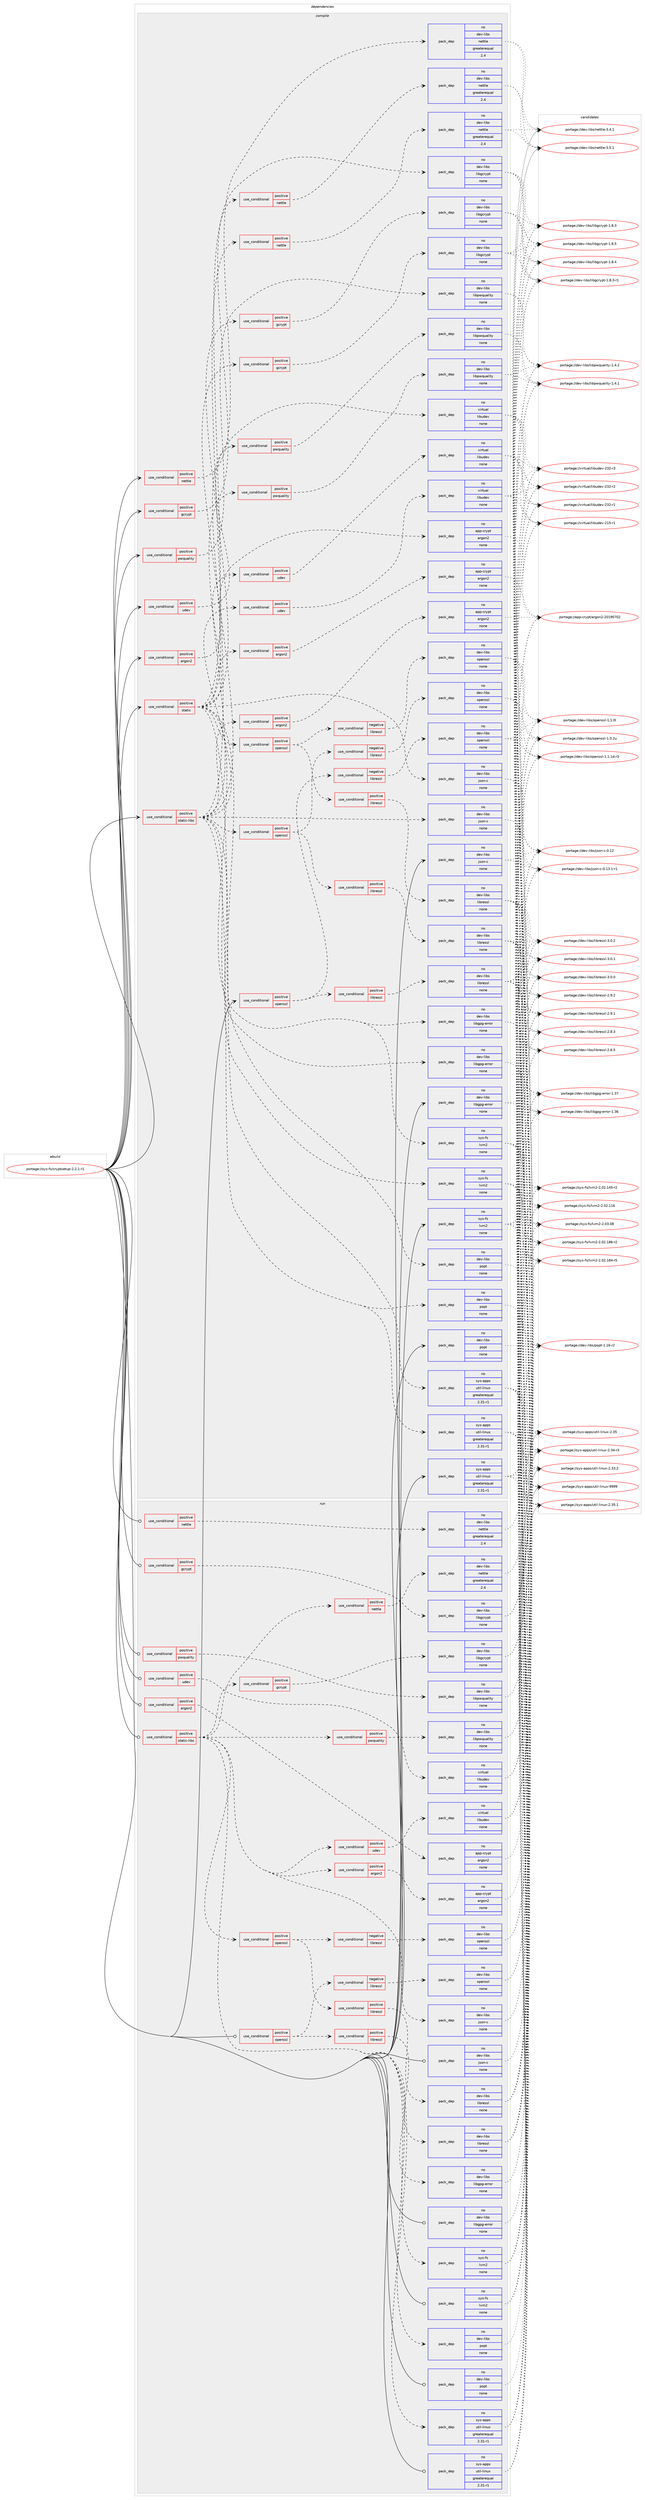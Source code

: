 digraph prolog {

# *************
# Graph options
# *************

newrank=true;
concentrate=true;
compound=true;
graph [rankdir=LR,fontname=Helvetica,fontsize=10,ranksep=1.5];#, ranksep=2.5, nodesep=0.2];
edge  [arrowhead=vee];
node  [fontname=Helvetica,fontsize=10];

# **********
# The ebuild
# **********

subgraph cluster_leftcol {
color=gray;
rank=same;
label=<<i>ebuild</i>>;
id [label="portage://sys-fs/cryptsetup-2.2.1-r1", color=red, width=4, href="../sys-fs/cryptsetup-2.2.1-r1.svg"];
}

# ****************
# The dependencies
# ****************

subgraph cluster_midcol {
color=gray;
label=<<i>dependencies</i>>;
subgraph cluster_compile {
fillcolor="#eeeeee";
style=filled;
label=<<i>compile</i>>;
subgraph cond9389 {
dependency47135 [label=<<TABLE BORDER="0" CELLBORDER="1" CELLSPACING="0" CELLPADDING="4"><TR><TD ROWSPAN="3" CELLPADDING="10">use_conditional</TD></TR><TR><TD>positive</TD></TR><TR><TD>argon2</TD></TR></TABLE>>, shape=none, color=red];
subgraph pack36702 {
dependency47136 [label=<<TABLE BORDER="0" CELLBORDER="1" CELLSPACING="0" CELLPADDING="4" WIDTH="220"><TR><TD ROWSPAN="6" CELLPADDING="30">pack_dep</TD></TR><TR><TD WIDTH="110">no</TD></TR><TR><TD>app-crypt</TD></TR><TR><TD>argon2</TD></TR><TR><TD>none</TD></TR><TR><TD></TD></TR></TABLE>>, shape=none, color=blue];
}
dependency47135:e -> dependency47136:w [weight=20,style="dashed",arrowhead="vee"];
}
id:e -> dependency47135:w [weight=20,style="solid",arrowhead="vee"];
subgraph cond9390 {
dependency47137 [label=<<TABLE BORDER="0" CELLBORDER="1" CELLSPACING="0" CELLPADDING="4"><TR><TD ROWSPAN="3" CELLPADDING="10">use_conditional</TD></TR><TR><TD>positive</TD></TR><TR><TD>gcrypt</TD></TR></TABLE>>, shape=none, color=red];
subgraph pack36703 {
dependency47138 [label=<<TABLE BORDER="0" CELLBORDER="1" CELLSPACING="0" CELLPADDING="4" WIDTH="220"><TR><TD ROWSPAN="6" CELLPADDING="30">pack_dep</TD></TR><TR><TD WIDTH="110">no</TD></TR><TR><TD>dev-libs</TD></TR><TR><TD>libgcrypt</TD></TR><TR><TD>none</TD></TR><TR><TD></TD></TR></TABLE>>, shape=none, color=blue];
}
dependency47137:e -> dependency47138:w [weight=20,style="dashed",arrowhead="vee"];
}
id:e -> dependency47137:w [weight=20,style="solid",arrowhead="vee"];
subgraph cond9391 {
dependency47139 [label=<<TABLE BORDER="0" CELLBORDER="1" CELLSPACING="0" CELLPADDING="4"><TR><TD ROWSPAN="3" CELLPADDING="10">use_conditional</TD></TR><TR><TD>positive</TD></TR><TR><TD>nettle</TD></TR></TABLE>>, shape=none, color=red];
subgraph pack36704 {
dependency47140 [label=<<TABLE BORDER="0" CELLBORDER="1" CELLSPACING="0" CELLPADDING="4" WIDTH="220"><TR><TD ROWSPAN="6" CELLPADDING="30">pack_dep</TD></TR><TR><TD WIDTH="110">no</TD></TR><TR><TD>dev-libs</TD></TR><TR><TD>nettle</TD></TR><TR><TD>greaterequal</TD></TR><TR><TD>2.4</TD></TR></TABLE>>, shape=none, color=blue];
}
dependency47139:e -> dependency47140:w [weight=20,style="dashed",arrowhead="vee"];
}
id:e -> dependency47139:w [weight=20,style="solid",arrowhead="vee"];
subgraph cond9392 {
dependency47141 [label=<<TABLE BORDER="0" CELLBORDER="1" CELLSPACING="0" CELLPADDING="4"><TR><TD ROWSPAN="3" CELLPADDING="10">use_conditional</TD></TR><TR><TD>positive</TD></TR><TR><TD>openssl</TD></TR></TABLE>>, shape=none, color=red];
subgraph cond9393 {
dependency47142 [label=<<TABLE BORDER="0" CELLBORDER="1" CELLSPACING="0" CELLPADDING="4"><TR><TD ROWSPAN="3" CELLPADDING="10">use_conditional</TD></TR><TR><TD>negative</TD></TR><TR><TD>libressl</TD></TR></TABLE>>, shape=none, color=red];
subgraph pack36705 {
dependency47143 [label=<<TABLE BORDER="0" CELLBORDER="1" CELLSPACING="0" CELLPADDING="4" WIDTH="220"><TR><TD ROWSPAN="6" CELLPADDING="30">pack_dep</TD></TR><TR><TD WIDTH="110">no</TD></TR><TR><TD>dev-libs</TD></TR><TR><TD>openssl</TD></TR><TR><TD>none</TD></TR><TR><TD></TD></TR></TABLE>>, shape=none, color=blue];
}
dependency47142:e -> dependency47143:w [weight=20,style="dashed",arrowhead="vee"];
}
dependency47141:e -> dependency47142:w [weight=20,style="dashed",arrowhead="vee"];
subgraph cond9394 {
dependency47144 [label=<<TABLE BORDER="0" CELLBORDER="1" CELLSPACING="0" CELLPADDING="4"><TR><TD ROWSPAN="3" CELLPADDING="10">use_conditional</TD></TR><TR><TD>positive</TD></TR><TR><TD>libressl</TD></TR></TABLE>>, shape=none, color=red];
subgraph pack36706 {
dependency47145 [label=<<TABLE BORDER="0" CELLBORDER="1" CELLSPACING="0" CELLPADDING="4" WIDTH="220"><TR><TD ROWSPAN="6" CELLPADDING="30">pack_dep</TD></TR><TR><TD WIDTH="110">no</TD></TR><TR><TD>dev-libs</TD></TR><TR><TD>libressl</TD></TR><TR><TD>none</TD></TR><TR><TD></TD></TR></TABLE>>, shape=none, color=blue];
}
dependency47144:e -> dependency47145:w [weight=20,style="dashed",arrowhead="vee"];
}
dependency47141:e -> dependency47144:w [weight=20,style="dashed",arrowhead="vee"];
}
id:e -> dependency47141:w [weight=20,style="solid",arrowhead="vee"];
subgraph cond9395 {
dependency47146 [label=<<TABLE BORDER="0" CELLBORDER="1" CELLSPACING="0" CELLPADDING="4"><TR><TD ROWSPAN="3" CELLPADDING="10">use_conditional</TD></TR><TR><TD>positive</TD></TR><TR><TD>pwquality</TD></TR></TABLE>>, shape=none, color=red];
subgraph pack36707 {
dependency47147 [label=<<TABLE BORDER="0" CELLBORDER="1" CELLSPACING="0" CELLPADDING="4" WIDTH="220"><TR><TD ROWSPAN="6" CELLPADDING="30">pack_dep</TD></TR><TR><TD WIDTH="110">no</TD></TR><TR><TD>dev-libs</TD></TR><TR><TD>libpwquality</TD></TR><TR><TD>none</TD></TR><TR><TD></TD></TR></TABLE>>, shape=none, color=blue];
}
dependency47146:e -> dependency47147:w [weight=20,style="dashed",arrowhead="vee"];
}
id:e -> dependency47146:w [weight=20,style="solid",arrowhead="vee"];
subgraph cond9396 {
dependency47148 [label=<<TABLE BORDER="0" CELLBORDER="1" CELLSPACING="0" CELLPADDING="4"><TR><TD ROWSPAN="3" CELLPADDING="10">use_conditional</TD></TR><TR><TD>positive</TD></TR><TR><TD>static</TD></TR></TABLE>>, shape=none, color=red];
subgraph pack36708 {
dependency47149 [label=<<TABLE BORDER="0" CELLBORDER="1" CELLSPACING="0" CELLPADDING="4" WIDTH="220"><TR><TD ROWSPAN="6" CELLPADDING="30">pack_dep</TD></TR><TR><TD WIDTH="110">no</TD></TR><TR><TD>dev-libs</TD></TR><TR><TD>json-c</TD></TR><TR><TD>none</TD></TR><TR><TD></TD></TR></TABLE>>, shape=none, color=blue];
}
dependency47148:e -> dependency47149:w [weight=20,style="dashed",arrowhead="vee"];
subgraph pack36709 {
dependency47150 [label=<<TABLE BORDER="0" CELLBORDER="1" CELLSPACING="0" CELLPADDING="4" WIDTH="220"><TR><TD ROWSPAN="6" CELLPADDING="30">pack_dep</TD></TR><TR><TD WIDTH="110">no</TD></TR><TR><TD>dev-libs</TD></TR><TR><TD>libgpg-error</TD></TR><TR><TD>none</TD></TR><TR><TD></TD></TR></TABLE>>, shape=none, color=blue];
}
dependency47148:e -> dependency47150:w [weight=20,style="dashed",arrowhead="vee"];
subgraph pack36710 {
dependency47151 [label=<<TABLE BORDER="0" CELLBORDER="1" CELLSPACING="0" CELLPADDING="4" WIDTH="220"><TR><TD ROWSPAN="6" CELLPADDING="30">pack_dep</TD></TR><TR><TD WIDTH="110">no</TD></TR><TR><TD>dev-libs</TD></TR><TR><TD>popt</TD></TR><TR><TD>none</TD></TR><TR><TD></TD></TR></TABLE>>, shape=none, color=blue];
}
dependency47148:e -> dependency47151:w [weight=20,style="dashed",arrowhead="vee"];
subgraph pack36711 {
dependency47152 [label=<<TABLE BORDER="0" CELLBORDER="1" CELLSPACING="0" CELLPADDING="4" WIDTH="220"><TR><TD ROWSPAN="6" CELLPADDING="30">pack_dep</TD></TR><TR><TD WIDTH="110">no</TD></TR><TR><TD>sys-apps</TD></TR><TR><TD>util-linux</TD></TR><TR><TD>greaterequal</TD></TR><TR><TD>2.31-r1</TD></TR></TABLE>>, shape=none, color=blue];
}
dependency47148:e -> dependency47152:w [weight=20,style="dashed",arrowhead="vee"];
subgraph cond9397 {
dependency47153 [label=<<TABLE BORDER="0" CELLBORDER="1" CELLSPACING="0" CELLPADDING="4"><TR><TD ROWSPAN="3" CELLPADDING="10">use_conditional</TD></TR><TR><TD>positive</TD></TR><TR><TD>argon2</TD></TR></TABLE>>, shape=none, color=red];
subgraph pack36712 {
dependency47154 [label=<<TABLE BORDER="0" CELLBORDER="1" CELLSPACING="0" CELLPADDING="4" WIDTH="220"><TR><TD ROWSPAN="6" CELLPADDING="30">pack_dep</TD></TR><TR><TD WIDTH="110">no</TD></TR><TR><TD>app-crypt</TD></TR><TR><TD>argon2</TD></TR><TR><TD>none</TD></TR><TR><TD></TD></TR></TABLE>>, shape=none, color=blue];
}
dependency47153:e -> dependency47154:w [weight=20,style="dashed",arrowhead="vee"];
}
dependency47148:e -> dependency47153:w [weight=20,style="dashed",arrowhead="vee"];
subgraph cond9398 {
dependency47155 [label=<<TABLE BORDER="0" CELLBORDER="1" CELLSPACING="0" CELLPADDING="4"><TR><TD ROWSPAN="3" CELLPADDING="10">use_conditional</TD></TR><TR><TD>positive</TD></TR><TR><TD>gcrypt</TD></TR></TABLE>>, shape=none, color=red];
subgraph pack36713 {
dependency47156 [label=<<TABLE BORDER="0" CELLBORDER="1" CELLSPACING="0" CELLPADDING="4" WIDTH="220"><TR><TD ROWSPAN="6" CELLPADDING="30">pack_dep</TD></TR><TR><TD WIDTH="110">no</TD></TR><TR><TD>dev-libs</TD></TR><TR><TD>libgcrypt</TD></TR><TR><TD>none</TD></TR><TR><TD></TD></TR></TABLE>>, shape=none, color=blue];
}
dependency47155:e -> dependency47156:w [weight=20,style="dashed",arrowhead="vee"];
}
dependency47148:e -> dependency47155:w [weight=20,style="dashed",arrowhead="vee"];
subgraph cond9399 {
dependency47157 [label=<<TABLE BORDER="0" CELLBORDER="1" CELLSPACING="0" CELLPADDING="4"><TR><TD ROWSPAN="3" CELLPADDING="10">use_conditional</TD></TR><TR><TD>positive</TD></TR><TR><TD>nettle</TD></TR></TABLE>>, shape=none, color=red];
subgraph pack36714 {
dependency47158 [label=<<TABLE BORDER="0" CELLBORDER="1" CELLSPACING="0" CELLPADDING="4" WIDTH="220"><TR><TD ROWSPAN="6" CELLPADDING="30">pack_dep</TD></TR><TR><TD WIDTH="110">no</TD></TR><TR><TD>dev-libs</TD></TR><TR><TD>nettle</TD></TR><TR><TD>greaterequal</TD></TR><TR><TD>2.4</TD></TR></TABLE>>, shape=none, color=blue];
}
dependency47157:e -> dependency47158:w [weight=20,style="dashed",arrowhead="vee"];
}
dependency47148:e -> dependency47157:w [weight=20,style="dashed",arrowhead="vee"];
subgraph cond9400 {
dependency47159 [label=<<TABLE BORDER="0" CELLBORDER="1" CELLSPACING="0" CELLPADDING="4"><TR><TD ROWSPAN="3" CELLPADDING="10">use_conditional</TD></TR><TR><TD>positive</TD></TR><TR><TD>openssl</TD></TR></TABLE>>, shape=none, color=red];
subgraph cond9401 {
dependency47160 [label=<<TABLE BORDER="0" CELLBORDER="1" CELLSPACING="0" CELLPADDING="4"><TR><TD ROWSPAN="3" CELLPADDING="10">use_conditional</TD></TR><TR><TD>negative</TD></TR><TR><TD>libressl</TD></TR></TABLE>>, shape=none, color=red];
subgraph pack36715 {
dependency47161 [label=<<TABLE BORDER="0" CELLBORDER="1" CELLSPACING="0" CELLPADDING="4" WIDTH="220"><TR><TD ROWSPAN="6" CELLPADDING="30">pack_dep</TD></TR><TR><TD WIDTH="110">no</TD></TR><TR><TD>dev-libs</TD></TR><TR><TD>openssl</TD></TR><TR><TD>none</TD></TR><TR><TD></TD></TR></TABLE>>, shape=none, color=blue];
}
dependency47160:e -> dependency47161:w [weight=20,style="dashed",arrowhead="vee"];
}
dependency47159:e -> dependency47160:w [weight=20,style="dashed",arrowhead="vee"];
subgraph cond9402 {
dependency47162 [label=<<TABLE BORDER="0" CELLBORDER="1" CELLSPACING="0" CELLPADDING="4"><TR><TD ROWSPAN="3" CELLPADDING="10">use_conditional</TD></TR><TR><TD>positive</TD></TR><TR><TD>libressl</TD></TR></TABLE>>, shape=none, color=red];
subgraph pack36716 {
dependency47163 [label=<<TABLE BORDER="0" CELLBORDER="1" CELLSPACING="0" CELLPADDING="4" WIDTH="220"><TR><TD ROWSPAN="6" CELLPADDING="30">pack_dep</TD></TR><TR><TD WIDTH="110">no</TD></TR><TR><TD>dev-libs</TD></TR><TR><TD>libressl</TD></TR><TR><TD>none</TD></TR><TR><TD></TD></TR></TABLE>>, shape=none, color=blue];
}
dependency47162:e -> dependency47163:w [weight=20,style="dashed",arrowhead="vee"];
}
dependency47159:e -> dependency47162:w [weight=20,style="dashed",arrowhead="vee"];
}
dependency47148:e -> dependency47159:w [weight=20,style="dashed",arrowhead="vee"];
subgraph cond9403 {
dependency47164 [label=<<TABLE BORDER="0" CELLBORDER="1" CELLSPACING="0" CELLPADDING="4"><TR><TD ROWSPAN="3" CELLPADDING="10">use_conditional</TD></TR><TR><TD>positive</TD></TR><TR><TD>pwquality</TD></TR></TABLE>>, shape=none, color=red];
subgraph pack36717 {
dependency47165 [label=<<TABLE BORDER="0" CELLBORDER="1" CELLSPACING="0" CELLPADDING="4" WIDTH="220"><TR><TD ROWSPAN="6" CELLPADDING="30">pack_dep</TD></TR><TR><TD WIDTH="110">no</TD></TR><TR><TD>dev-libs</TD></TR><TR><TD>libpwquality</TD></TR><TR><TD>none</TD></TR><TR><TD></TD></TR></TABLE>>, shape=none, color=blue];
}
dependency47164:e -> dependency47165:w [weight=20,style="dashed",arrowhead="vee"];
}
dependency47148:e -> dependency47164:w [weight=20,style="dashed",arrowhead="vee"];
subgraph pack36718 {
dependency47166 [label=<<TABLE BORDER="0" CELLBORDER="1" CELLSPACING="0" CELLPADDING="4" WIDTH="220"><TR><TD ROWSPAN="6" CELLPADDING="30">pack_dep</TD></TR><TR><TD WIDTH="110">no</TD></TR><TR><TD>sys-fs</TD></TR><TR><TD>lvm2</TD></TR><TR><TD>none</TD></TR><TR><TD></TD></TR></TABLE>>, shape=none, color=blue];
}
dependency47148:e -> dependency47166:w [weight=20,style="dashed",arrowhead="vee"];
subgraph cond9404 {
dependency47167 [label=<<TABLE BORDER="0" CELLBORDER="1" CELLSPACING="0" CELLPADDING="4"><TR><TD ROWSPAN="3" CELLPADDING="10">use_conditional</TD></TR><TR><TD>positive</TD></TR><TR><TD>udev</TD></TR></TABLE>>, shape=none, color=red];
subgraph pack36719 {
dependency47168 [label=<<TABLE BORDER="0" CELLBORDER="1" CELLSPACING="0" CELLPADDING="4" WIDTH="220"><TR><TD ROWSPAN="6" CELLPADDING="30">pack_dep</TD></TR><TR><TD WIDTH="110">no</TD></TR><TR><TD>virtual</TD></TR><TR><TD>libudev</TD></TR><TR><TD>none</TD></TR><TR><TD></TD></TR></TABLE>>, shape=none, color=blue];
}
dependency47167:e -> dependency47168:w [weight=20,style="dashed",arrowhead="vee"];
}
dependency47148:e -> dependency47167:w [weight=20,style="dashed",arrowhead="vee"];
}
id:e -> dependency47148:w [weight=20,style="solid",arrowhead="vee"];
subgraph cond9405 {
dependency47169 [label=<<TABLE BORDER="0" CELLBORDER="1" CELLSPACING="0" CELLPADDING="4"><TR><TD ROWSPAN="3" CELLPADDING="10">use_conditional</TD></TR><TR><TD>positive</TD></TR><TR><TD>static-libs</TD></TR></TABLE>>, shape=none, color=red];
subgraph pack36720 {
dependency47170 [label=<<TABLE BORDER="0" CELLBORDER="1" CELLSPACING="0" CELLPADDING="4" WIDTH="220"><TR><TD ROWSPAN="6" CELLPADDING="30">pack_dep</TD></TR><TR><TD WIDTH="110">no</TD></TR><TR><TD>dev-libs</TD></TR><TR><TD>json-c</TD></TR><TR><TD>none</TD></TR><TR><TD></TD></TR></TABLE>>, shape=none, color=blue];
}
dependency47169:e -> dependency47170:w [weight=20,style="dashed",arrowhead="vee"];
subgraph pack36721 {
dependency47171 [label=<<TABLE BORDER="0" CELLBORDER="1" CELLSPACING="0" CELLPADDING="4" WIDTH="220"><TR><TD ROWSPAN="6" CELLPADDING="30">pack_dep</TD></TR><TR><TD WIDTH="110">no</TD></TR><TR><TD>dev-libs</TD></TR><TR><TD>libgpg-error</TD></TR><TR><TD>none</TD></TR><TR><TD></TD></TR></TABLE>>, shape=none, color=blue];
}
dependency47169:e -> dependency47171:w [weight=20,style="dashed",arrowhead="vee"];
subgraph pack36722 {
dependency47172 [label=<<TABLE BORDER="0" CELLBORDER="1" CELLSPACING="0" CELLPADDING="4" WIDTH="220"><TR><TD ROWSPAN="6" CELLPADDING="30">pack_dep</TD></TR><TR><TD WIDTH="110">no</TD></TR><TR><TD>dev-libs</TD></TR><TR><TD>popt</TD></TR><TR><TD>none</TD></TR><TR><TD></TD></TR></TABLE>>, shape=none, color=blue];
}
dependency47169:e -> dependency47172:w [weight=20,style="dashed",arrowhead="vee"];
subgraph pack36723 {
dependency47173 [label=<<TABLE BORDER="0" CELLBORDER="1" CELLSPACING="0" CELLPADDING="4" WIDTH="220"><TR><TD ROWSPAN="6" CELLPADDING="30">pack_dep</TD></TR><TR><TD WIDTH="110">no</TD></TR><TR><TD>sys-apps</TD></TR><TR><TD>util-linux</TD></TR><TR><TD>greaterequal</TD></TR><TR><TD>2.31-r1</TD></TR></TABLE>>, shape=none, color=blue];
}
dependency47169:e -> dependency47173:w [weight=20,style="dashed",arrowhead="vee"];
subgraph cond9406 {
dependency47174 [label=<<TABLE BORDER="0" CELLBORDER="1" CELLSPACING="0" CELLPADDING="4"><TR><TD ROWSPAN="3" CELLPADDING="10">use_conditional</TD></TR><TR><TD>positive</TD></TR><TR><TD>argon2</TD></TR></TABLE>>, shape=none, color=red];
subgraph pack36724 {
dependency47175 [label=<<TABLE BORDER="0" CELLBORDER="1" CELLSPACING="0" CELLPADDING="4" WIDTH="220"><TR><TD ROWSPAN="6" CELLPADDING="30">pack_dep</TD></TR><TR><TD WIDTH="110">no</TD></TR><TR><TD>app-crypt</TD></TR><TR><TD>argon2</TD></TR><TR><TD>none</TD></TR><TR><TD></TD></TR></TABLE>>, shape=none, color=blue];
}
dependency47174:e -> dependency47175:w [weight=20,style="dashed",arrowhead="vee"];
}
dependency47169:e -> dependency47174:w [weight=20,style="dashed",arrowhead="vee"];
subgraph cond9407 {
dependency47176 [label=<<TABLE BORDER="0" CELLBORDER="1" CELLSPACING="0" CELLPADDING="4"><TR><TD ROWSPAN="3" CELLPADDING="10">use_conditional</TD></TR><TR><TD>positive</TD></TR><TR><TD>gcrypt</TD></TR></TABLE>>, shape=none, color=red];
subgraph pack36725 {
dependency47177 [label=<<TABLE BORDER="0" CELLBORDER="1" CELLSPACING="0" CELLPADDING="4" WIDTH="220"><TR><TD ROWSPAN="6" CELLPADDING="30">pack_dep</TD></TR><TR><TD WIDTH="110">no</TD></TR><TR><TD>dev-libs</TD></TR><TR><TD>libgcrypt</TD></TR><TR><TD>none</TD></TR><TR><TD></TD></TR></TABLE>>, shape=none, color=blue];
}
dependency47176:e -> dependency47177:w [weight=20,style="dashed",arrowhead="vee"];
}
dependency47169:e -> dependency47176:w [weight=20,style="dashed",arrowhead="vee"];
subgraph cond9408 {
dependency47178 [label=<<TABLE BORDER="0" CELLBORDER="1" CELLSPACING="0" CELLPADDING="4"><TR><TD ROWSPAN="3" CELLPADDING="10">use_conditional</TD></TR><TR><TD>positive</TD></TR><TR><TD>nettle</TD></TR></TABLE>>, shape=none, color=red];
subgraph pack36726 {
dependency47179 [label=<<TABLE BORDER="0" CELLBORDER="1" CELLSPACING="0" CELLPADDING="4" WIDTH="220"><TR><TD ROWSPAN="6" CELLPADDING="30">pack_dep</TD></TR><TR><TD WIDTH="110">no</TD></TR><TR><TD>dev-libs</TD></TR><TR><TD>nettle</TD></TR><TR><TD>greaterequal</TD></TR><TR><TD>2.4</TD></TR></TABLE>>, shape=none, color=blue];
}
dependency47178:e -> dependency47179:w [weight=20,style="dashed",arrowhead="vee"];
}
dependency47169:e -> dependency47178:w [weight=20,style="dashed",arrowhead="vee"];
subgraph cond9409 {
dependency47180 [label=<<TABLE BORDER="0" CELLBORDER="1" CELLSPACING="0" CELLPADDING="4"><TR><TD ROWSPAN="3" CELLPADDING="10">use_conditional</TD></TR><TR><TD>positive</TD></TR><TR><TD>openssl</TD></TR></TABLE>>, shape=none, color=red];
subgraph cond9410 {
dependency47181 [label=<<TABLE BORDER="0" CELLBORDER="1" CELLSPACING="0" CELLPADDING="4"><TR><TD ROWSPAN="3" CELLPADDING="10">use_conditional</TD></TR><TR><TD>negative</TD></TR><TR><TD>libressl</TD></TR></TABLE>>, shape=none, color=red];
subgraph pack36727 {
dependency47182 [label=<<TABLE BORDER="0" CELLBORDER="1" CELLSPACING="0" CELLPADDING="4" WIDTH="220"><TR><TD ROWSPAN="6" CELLPADDING="30">pack_dep</TD></TR><TR><TD WIDTH="110">no</TD></TR><TR><TD>dev-libs</TD></TR><TR><TD>openssl</TD></TR><TR><TD>none</TD></TR><TR><TD></TD></TR></TABLE>>, shape=none, color=blue];
}
dependency47181:e -> dependency47182:w [weight=20,style="dashed",arrowhead="vee"];
}
dependency47180:e -> dependency47181:w [weight=20,style="dashed",arrowhead="vee"];
subgraph cond9411 {
dependency47183 [label=<<TABLE BORDER="0" CELLBORDER="1" CELLSPACING="0" CELLPADDING="4"><TR><TD ROWSPAN="3" CELLPADDING="10">use_conditional</TD></TR><TR><TD>positive</TD></TR><TR><TD>libressl</TD></TR></TABLE>>, shape=none, color=red];
subgraph pack36728 {
dependency47184 [label=<<TABLE BORDER="0" CELLBORDER="1" CELLSPACING="0" CELLPADDING="4" WIDTH="220"><TR><TD ROWSPAN="6" CELLPADDING="30">pack_dep</TD></TR><TR><TD WIDTH="110">no</TD></TR><TR><TD>dev-libs</TD></TR><TR><TD>libressl</TD></TR><TR><TD>none</TD></TR><TR><TD></TD></TR></TABLE>>, shape=none, color=blue];
}
dependency47183:e -> dependency47184:w [weight=20,style="dashed",arrowhead="vee"];
}
dependency47180:e -> dependency47183:w [weight=20,style="dashed",arrowhead="vee"];
}
dependency47169:e -> dependency47180:w [weight=20,style="dashed",arrowhead="vee"];
subgraph cond9412 {
dependency47185 [label=<<TABLE BORDER="0" CELLBORDER="1" CELLSPACING="0" CELLPADDING="4"><TR><TD ROWSPAN="3" CELLPADDING="10">use_conditional</TD></TR><TR><TD>positive</TD></TR><TR><TD>pwquality</TD></TR></TABLE>>, shape=none, color=red];
subgraph pack36729 {
dependency47186 [label=<<TABLE BORDER="0" CELLBORDER="1" CELLSPACING="0" CELLPADDING="4" WIDTH="220"><TR><TD ROWSPAN="6" CELLPADDING="30">pack_dep</TD></TR><TR><TD WIDTH="110">no</TD></TR><TR><TD>dev-libs</TD></TR><TR><TD>libpwquality</TD></TR><TR><TD>none</TD></TR><TR><TD></TD></TR></TABLE>>, shape=none, color=blue];
}
dependency47185:e -> dependency47186:w [weight=20,style="dashed",arrowhead="vee"];
}
dependency47169:e -> dependency47185:w [weight=20,style="dashed",arrowhead="vee"];
subgraph pack36730 {
dependency47187 [label=<<TABLE BORDER="0" CELLBORDER="1" CELLSPACING="0" CELLPADDING="4" WIDTH="220"><TR><TD ROWSPAN="6" CELLPADDING="30">pack_dep</TD></TR><TR><TD WIDTH="110">no</TD></TR><TR><TD>sys-fs</TD></TR><TR><TD>lvm2</TD></TR><TR><TD>none</TD></TR><TR><TD></TD></TR></TABLE>>, shape=none, color=blue];
}
dependency47169:e -> dependency47187:w [weight=20,style="dashed",arrowhead="vee"];
subgraph cond9413 {
dependency47188 [label=<<TABLE BORDER="0" CELLBORDER="1" CELLSPACING="0" CELLPADDING="4"><TR><TD ROWSPAN="3" CELLPADDING="10">use_conditional</TD></TR><TR><TD>positive</TD></TR><TR><TD>udev</TD></TR></TABLE>>, shape=none, color=red];
subgraph pack36731 {
dependency47189 [label=<<TABLE BORDER="0" CELLBORDER="1" CELLSPACING="0" CELLPADDING="4" WIDTH="220"><TR><TD ROWSPAN="6" CELLPADDING="30">pack_dep</TD></TR><TR><TD WIDTH="110">no</TD></TR><TR><TD>virtual</TD></TR><TR><TD>libudev</TD></TR><TR><TD>none</TD></TR><TR><TD></TD></TR></TABLE>>, shape=none, color=blue];
}
dependency47188:e -> dependency47189:w [weight=20,style="dashed",arrowhead="vee"];
}
dependency47169:e -> dependency47188:w [weight=20,style="dashed",arrowhead="vee"];
}
id:e -> dependency47169:w [weight=20,style="solid",arrowhead="vee"];
subgraph cond9414 {
dependency47190 [label=<<TABLE BORDER="0" CELLBORDER="1" CELLSPACING="0" CELLPADDING="4"><TR><TD ROWSPAN="3" CELLPADDING="10">use_conditional</TD></TR><TR><TD>positive</TD></TR><TR><TD>udev</TD></TR></TABLE>>, shape=none, color=red];
subgraph pack36732 {
dependency47191 [label=<<TABLE BORDER="0" CELLBORDER="1" CELLSPACING="0" CELLPADDING="4" WIDTH="220"><TR><TD ROWSPAN="6" CELLPADDING="30">pack_dep</TD></TR><TR><TD WIDTH="110">no</TD></TR><TR><TD>virtual</TD></TR><TR><TD>libudev</TD></TR><TR><TD>none</TD></TR><TR><TD></TD></TR></TABLE>>, shape=none, color=blue];
}
dependency47190:e -> dependency47191:w [weight=20,style="dashed",arrowhead="vee"];
}
id:e -> dependency47190:w [weight=20,style="solid",arrowhead="vee"];
subgraph pack36733 {
dependency47192 [label=<<TABLE BORDER="0" CELLBORDER="1" CELLSPACING="0" CELLPADDING="4" WIDTH="220"><TR><TD ROWSPAN="6" CELLPADDING="30">pack_dep</TD></TR><TR><TD WIDTH="110">no</TD></TR><TR><TD>dev-libs</TD></TR><TR><TD>json-c</TD></TR><TR><TD>none</TD></TR><TR><TD></TD></TR></TABLE>>, shape=none, color=blue];
}
id:e -> dependency47192:w [weight=20,style="solid",arrowhead="vee"];
subgraph pack36734 {
dependency47193 [label=<<TABLE BORDER="0" CELLBORDER="1" CELLSPACING="0" CELLPADDING="4" WIDTH="220"><TR><TD ROWSPAN="6" CELLPADDING="30">pack_dep</TD></TR><TR><TD WIDTH="110">no</TD></TR><TR><TD>dev-libs</TD></TR><TR><TD>libgpg-error</TD></TR><TR><TD>none</TD></TR><TR><TD></TD></TR></TABLE>>, shape=none, color=blue];
}
id:e -> dependency47193:w [weight=20,style="solid",arrowhead="vee"];
subgraph pack36735 {
dependency47194 [label=<<TABLE BORDER="0" CELLBORDER="1" CELLSPACING="0" CELLPADDING="4" WIDTH="220"><TR><TD ROWSPAN="6" CELLPADDING="30">pack_dep</TD></TR><TR><TD WIDTH="110">no</TD></TR><TR><TD>dev-libs</TD></TR><TR><TD>popt</TD></TR><TR><TD>none</TD></TR><TR><TD></TD></TR></TABLE>>, shape=none, color=blue];
}
id:e -> dependency47194:w [weight=20,style="solid",arrowhead="vee"];
subgraph pack36736 {
dependency47195 [label=<<TABLE BORDER="0" CELLBORDER="1" CELLSPACING="0" CELLPADDING="4" WIDTH="220"><TR><TD ROWSPAN="6" CELLPADDING="30">pack_dep</TD></TR><TR><TD WIDTH="110">no</TD></TR><TR><TD>sys-apps</TD></TR><TR><TD>util-linux</TD></TR><TR><TD>greaterequal</TD></TR><TR><TD>2.31-r1</TD></TR></TABLE>>, shape=none, color=blue];
}
id:e -> dependency47195:w [weight=20,style="solid",arrowhead="vee"];
subgraph pack36737 {
dependency47196 [label=<<TABLE BORDER="0" CELLBORDER="1" CELLSPACING="0" CELLPADDING="4" WIDTH="220"><TR><TD ROWSPAN="6" CELLPADDING="30">pack_dep</TD></TR><TR><TD WIDTH="110">no</TD></TR><TR><TD>sys-fs</TD></TR><TR><TD>lvm2</TD></TR><TR><TD>none</TD></TR><TR><TD></TD></TR></TABLE>>, shape=none, color=blue];
}
id:e -> dependency47196:w [weight=20,style="solid",arrowhead="vee"];
}
subgraph cluster_compileandrun {
fillcolor="#eeeeee";
style=filled;
label=<<i>compile and run</i>>;
}
subgraph cluster_run {
fillcolor="#eeeeee";
style=filled;
label=<<i>run</i>>;
subgraph cond9415 {
dependency47197 [label=<<TABLE BORDER="0" CELLBORDER="1" CELLSPACING="0" CELLPADDING="4"><TR><TD ROWSPAN="3" CELLPADDING="10">use_conditional</TD></TR><TR><TD>positive</TD></TR><TR><TD>argon2</TD></TR></TABLE>>, shape=none, color=red];
subgraph pack36738 {
dependency47198 [label=<<TABLE BORDER="0" CELLBORDER="1" CELLSPACING="0" CELLPADDING="4" WIDTH="220"><TR><TD ROWSPAN="6" CELLPADDING="30">pack_dep</TD></TR><TR><TD WIDTH="110">no</TD></TR><TR><TD>app-crypt</TD></TR><TR><TD>argon2</TD></TR><TR><TD>none</TD></TR><TR><TD></TD></TR></TABLE>>, shape=none, color=blue];
}
dependency47197:e -> dependency47198:w [weight=20,style="dashed",arrowhead="vee"];
}
id:e -> dependency47197:w [weight=20,style="solid",arrowhead="odot"];
subgraph cond9416 {
dependency47199 [label=<<TABLE BORDER="0" CELLBORDER="1" CELLSPACING="0" CELLPADDING="4"><TR><TD ROWSPAN="3" CELLPADDING="10">use_conditional</TD></TR><TR><TD>positive</TD></TR><TR><TD>gcrypt</TD></TR></TABLE>>, shape=none, color=red];
subgraph pack36739 {
dependency47200 [label=<<TABLE BORDER="0" CELLBORDER="1" CELLSPACING="0" CELLPADDING="4" WIDTH="220"><TR><TD ROWSPAN="6" CELLPADDING="30">pack_dep</TD></TR><TR><TD WIDTH="110">no</TD></TR><TR><TD>dev-libs</TD></TR><TR><TD>libgcrypt</TD></TR><TR><TD>none</TD></TR><TR><TD></TD></TR></TABLE>>, shape=none, color=blue];
}
dependency47199:e -> dependency47200:w [weight=20,style="dashed",arrowhead="vee"];
}
id:e -> dependency47199:w [weight=20,style="solid",arrowhead="odot"];
subgraph cond9417 {
dependency47201 [label=<<TABLE BORDER="0" CELLBORDER="1" CELLSPACING="0" CELLPADDING="4"><TR><TD ROWSPAN="3" CELLPADDING="10">use_conditional</TD></TR><TR><TD>positive</TD></TR><TR><TD>nettle</TD></TR></TABLE>>, shape=none, color=red];
subgraph pack36740 {
dependency47202 [label=<<TABLE BORDER="0" CELLBORDER="1" CELLSPACING="0" CELLPADDING="4" WIDTH="220"><TR><TD ROWSPAN="6" CELLPADDING="30">pack_dep</TD></TR><TR><TD WIDTH="110">no</TD></TR><TR><TD>dev-libs</TD></TR><TR><TD>nettle</TD></TR><TR><TD>greaterequal</TD></TR><TR><TD>2.4</TD></TR></TABLE>>, shape=none, color=blue];
}
dependency47201:e -> dependency47202:w [weight=20,style="dashed",arrowhead="vee"];
}
id:e -> dependency47201:w [weight=20,style="solid",arrowhead="odot"];
subgraph cond9418 {
dependency47203 [label=<<TABLE BORDER="0" CELLBORDER="1" CELLSPACING="0" CELLPADDING="4"><TR><TD ROWSPAN="3" CELLPADDING="10">use_conditional</TD></TR><TR><TD>positive</TD></TR><TR><TD>openssl</TD></TR></TABLE>>, shape=none, color=red];
subgraph cond9419 {
dependency47204 [label=<<TABLE BORDER="0" CELLBORDER="1" CELLSPACING="0" CELLPADDING="4"><TR><TD ROWSPAN="3" CELLPADDING="10">use_conditional</TD></TR><TR><TD>negative</TD></TR><TR><TD>libressl</TD></TR></TABLE>>, shape=none, color=red];
subgraph pack36741 {
dependency47205 [label=<<TABLE BORDER="0" CELLBORDER="1" CELLSPACING="0" CELLPADDING="4" WIDTH="220"><TR><TD ROWSPAN="6" CELLPADDING="30">pack_dep</TD></TR><TR><TD WIDTH="110">no</TD></TR><TR><TD>dev-libs</TD></TR><TR><TD>openssl</TD></TR><TR><TD>none</TD></TR><TR><TD></TD></TR></TABLE>>, shape=none, color=blue];
}
dependency47204:e -> dependency47205:w [weight=20,style="dashed",arrowhead="vee"];
}
dependency47203:e -> dependency47204:w [weight=20,style="dashed",arrowhead="vee"];
subgraph cond9420 {
dependency47206 [label=<<TABLE BORDER="0" CELLBORDER="1" CELLSPACING="0" CELLPADDING="4"><TR><TD ROWSPAN="3" CELLPADDING="10">use_conditional</TD></TR><TR><TD>positive</TD></TR><TR><TD>libressl</TD></TR></TABLE>>, shape=none, color=red];
subgraph pack36742 {
dependency47207 [label=<<TABLE BORDER="0" CELLBORDER="1" CELLSPACING="0" CELLPADDING="4" WIDTH="220"><TR><TD ROWSPAN="6" CELLPADDING="30">pack_dep</TD></TR><TR><TD WIDTH="110">no</TD></TR><TR><TD>dev-libs</TD></TR><TR><TD>libressl</TD></TR><TR><TD>none</TD></TR><TR><TD></TD></TR></TABLE>>, shape=none, color=blue];
}
dependency47206:e -> dependency47207:w [weight=20,style="dashed",arrowhead="vee"];
}
dependency47203:e -> dependency47206:w [weight=20,style="dashed",arrowhead="vee"];
}
id:e -> dependency47203:w [weight=20,style="solid",arrowhead="odot"];
subgraph cond9421 {
dependency47208 [label=<<TABLE BORDER="0" CELLBORDER="1" CELLSPACING="0" CELLPADDING="4"><TR><TD ROWSPAN="3" CELLPADDING="10">use_conditional</TD></TR><TR><TD>positive</TD></TR><TR><TD>pwquality</TD></TR></TABLE>>, shape=none, color=red];
subgraph pack36743 {
dependency47209 [label=<<TABLE BORDER="0" CELLBORDER="1" CELLSPACING="0" CELLPADDING="4" WIDTH="220"><TR><TD ROWSPAN="6" CELLPADDING="30">pack_dep</TD></TR><TR><TD WIDTH="110">no</TD></TR><TR><TD>dev-libs</TD></TR><TR><TD>libpwquality</TD></TR><TR><TD>none</TD></TR><TR><TD></TD></TR></TABLE>>, shape=none, color=blue];
}
dependency47208:e -> dependency47209:w [weight=20,style="dashed",arrowhead="vee"];
}
id:e -> dependency47208:w [weight=20,style="solid",arrowhead="odot"];
subgraph cond9422 {
dependency47210 [label=<<TABLE BORDER="0" CELLBORDER="1" CELLSPACING="0" CELLPADDING="4"><TR><TD ROWSPAN="3" CELLPADDING="10">use_conditional</TD></TR><TR><TD>positive</TD></TR><TR><TD>static-libs</TD></TR></TABLE>>, shape=none, color=red];
subgraph pack36744 {
dependency47211 [label=<<TABLE BORDER="0" CELLBORDER="1" CELLSPACING="0" CELLPADDING="4" WIDTH="220"><TR><TD ROWSPAN="6" CELLPADDING="30">pack_dep</TD></TR><TR><TD WIDTH="110">no</TD></TR><TR><TD>dev-libs</TD></TR><TR><TD>json-c</TD></TR><TR><TD>none</TD></TR><TR><TD></TD></TR></TABLE>>, shape=none, color=blue];
}
dependency47210:e -> dependency47211:w [weight=20,style="dashed",arrowhead="vee"];
subgraph pack36745 {
dependency47212 [label=<<TABLE BORDER="0" CELLBORDER="1" CELLSPACING="0" CELLPADDING="4" WIDTH="220"><TR><TD ROWSPAN="6" CELLPADDING="30">pack_dep</TD></TR><TR><TD WIDTH="110">no</TD></TR><TR><TD>dev-libs</TD></TR><TR><TD>libgpg-error</TD></TR><TR><TD>none</TD></TR><TR><TD></TD></TR></TABLE>>, shape=none, color=blue];
}
dependency47210:e -> dependency47212:w [weight=20,style="dashed",arrowhead="vee"];
subgraph pack36746 {
dependency47213 [label=<<TABLE BORDER="0" CELLBORDER="1" CELLSPACING="0" CELLPADDING="4" WIDTH="220"><TR><TD ROWSPAN="6" CELLPADDING="30">pack_dep</TD></TR><TR><TD WIDTH="110">no</TD></TR><TR><TD>dev-libs</TD></TR><TR><TD>popt</TD></TR><TR><TD>none</TD></TR><TR><TD></TD></TR></TABLE>>, shape=none, color=blue];
}
dependency47210:e -> dependency47213:w [weight=20,style="dashed",arrowhead="vee"];
subgraph pack36747 {
dependency47214 [label=<<TABLE BORDER="0" CELLBORDER="1" CELLSPACING="0" CELLPADDING="4" WIDTH="220"><TR><TD ROWSPAN="6" CELLPADDING="30">pack_dep</TD></TR><TR><TD WIDTH="110">no</TD></TR><TR><TD>sys-apps</TD></TR><TR><TD>util-linux</TD></TR><TR><TD>greaterequal</TD></TR><TR><TD>2.31-r1</TD></TR></TABLE>>, shape=none, color=blue];
}
dependency47210:e -> dependency47214:w [weight=20,style="dashed",arrowhead="vee"];
subgraph cond9423 {
dependency47215 [label=<<TABLE BORDER="0" CELLBORDER="1" CELLSPACING="0" CELLPADDING="4"><TR><TD ROWSPAN="3" CELLPADDING="10">use_conditional</TD></TR><TR><TD>positive</TD></TR><TR><TD>argon2</TD></TR></TABLE>>, shape=none, color=red];
subgraph pack36748 {
dependency47216 [label=<<TABLE BORDER="0" CELLBORDER="1" CELLSPACING="0" CELLPADDING="4" WIDTH="220"><TR><TD ROWSPAN="6" CELLPADDING="30">pack_dep</TD></TR><TR><TD WIDTH="110">no</TD></TR><TR><TD>app-crypt</TD></TR><TR><TD>argon2</TD></TR><TR><TD>none</TD></TR><TR><TD></TD></TR></TABLE>>, shape=none, color=blue];
}
dependency47215:e -> dependency47216:w [weight=20,style="dashed",arrowhead="vee"];
}
dependency47210:e -> dependency47215:w [weight=20,style="dashed",arrowhead="vee"];
subgraph cond9424 {
dependency47217 [label=<<TABLE BORDER="0" CELLBORDER="1" CELLSPACING="0" CELLPADDING="4"><TR><TD ROWSPAN="3" CELLPADDING="10">use_conditional</TD></TR><TR><TD>positive</TD></TR><TR><TD>gcrypt</TD></TR></TABLE>>, shape=none, color=red];
subgraph pack36749 {
dependency47218 [label=<<TABLE BORDER="0" CELLBORDER="1" CELLSPACING="0" CELLPADDING="4" WIDTH="220"><TR><TD ROWSPAN="6" CELLPADDING="30">pack_dep</TD></TR><TR><TD WIDTH="110">no</TD></TR><TR><TD>dev-libs</TD></TR><TR><TD>libgcrypt</TD></TR><TR><TD>none</TD></TR><TR><TD></TD></TR></TABLE>>, shape=none, color=blue];
}
dependency47217:e -> dependency47218:w [weight=20,style="dashed",arrowhead="vee"];
}
dependency47210:e -> dependency47217:w [weight=20,style="dashed",arrowhead="vee"];
subgraph cond9425 {
dependency47219 [label=<<TABLE BORDER="0" CELLBORDER="1" CELLSPACING="0" CELLPADDING="4"><TR><TD ROWSPAN="3" CELLPADDING="10">use_conditional</TD></TR><TR><TD>positive</TD></TR><TR><TD>nettle</TD></TR></TABLE>>, shape=none, color=red];
subgraph pack36750 {
dependency47220 [label=<<TABLE BORDER="0" CELLBORDER="1" CELLSPACING="0" CELLPADDING="4" WIDTH="220"><TR><TD ROWSPAN="6" CELLPADDING="30">pack_dep</TD></TR><TR><TD WIDTH="110">no</TD></TR><TR><TD>dev-libs</TD></TR><TR><TD>nettle</TD></TR><TR><TD>greaterequal</TD></TR><TR><TD>2.4</TD></TR></TABLE>>, shape=none, color=blue];
}
dependency47219:e -> dependency47220:w [weight=20,style="dashed",arrowhead="vee"];
}
dependency47210:e -> dependency47219:w [weight=20,style="dashed",arrowhead="vee"];
subgraph cond9426 {
dependency47221 [label=<<TABLE BORDER="0" CELLBORDER="1" CELLSPACING="0" CELLPADDING="4"><TR><TD ROWSPAN="3" CELLPADDING="10">use_conditional</TD></TR><TR><TD>positive</TD></TR><TR><TD>openssl</TD></TR></TABLE>>, shape=none, color=red];
subgraph cond9427 {
dependency47222 [label=<<TABLE BORDER="0" CELLBORDER="1" CELLSPACING="0" CELLPADDING="4"><TR><TD ROWSPAN="3" CELLPADDING="10">use_conditional</TD></TR><TR><TD>negative</TD></TR><TR><TD>libressl</TD></TR></TABLE>>, shape=none, color=red];
subgraph pack36751 {
dependency47223 [label=<<TABLE BORDER="0" CELLBORDER="1" CELLSPACING="0" CELLPADDING="4" WIDTH="220"><TR><TD ROWSPAN="6" CELLPADDING="30">pack_dep</TD></TR><TR><TD WIDTH="110">no</TD></TR><TR><TD>dev-libs</TD></TR><TR><TD>openssl</TD></TR><TR><TD>none</TD></TR><TR><TD></TD></TR></TABLE>>, shape=none, color=blue];
}
dependency47222:e -> dependency47223:w [weight=20,style="dashed",arrowhead="vee"];
}
dependency47221:e -> dependency47222:w [weight=20,style="dashed",arrowhead="vee"];
subgraph cond9428 {
dependency47224 [label=<<TABLE BORDER="0" CELLBORDER="1" CELLSPACING="0" CELLPADDING="4"><TR><TD ROWSPAN="3" CELLPADDING="10">use_conditional</TD></TR><TR><TD>positive</TD></TR><TR><TD>libressl</TD></TR></TABLE>>, shape=none, color=red];
subgraph pack36752 {
dependency47225 [label=<<TABLE BORDER="0" CELLBORDER="1" CELLSPACING="0" CELLPADDING="4" WIDTH="220"><TR><TD ROWSPAN="6" CELLPADDING="30">pack_dep</TD></TR><TR><TD WIDTH="110">no</TD></TR><TR><TD>dev-libs</TD></TR><TR><TD>libressl</TD></TR><TR><TD>none</TD></TR><TR><TD></TD></TR></TABLE>>, shape=none, color=blue];
}
dependency47224:e -> dependency47225:w [weight=20,style="dashed",arrowhead="vee"];
}
dependency47221:e -> dependency47224:w [weight=20,style="dashed",arrowhead="vee"];
}
dependency47210:e -> dependency47221:w [weight=20,style="dashed",arrowhead="vee"];
subgraph cond9429 {
dependency47226 [label=<<TABLE BORDER="0" CELLBORDER="1" CELLSPACING="0" CELLPADDING="4"><TR><TD ROWSPAN="3" CELLPADDING="10">use_conditional</TD></TR><TR><TD>positive</TD></TR><TR><TD>pwquality</TD></TR></TABLE>>, shape=none, color=red];
subgraph pack36753 {
dependency47227 [label=<<TABLE BORDER="0" CELLBORDER="1" CELLSPACING="0" CELLPADDING="4" WIDTH="220"><TR><TD ROWSPAN="6" CELLPADDING="30">pack_dep</TD></TR><TR><TD WIDTH="110">no</TD></TR><TR><TD>dev-libs</TD></TR><TR><TD>libpwquality</TD></TR><TR><TD>none</TD></TR><TR><TD></TD></TR></TABLE>>, shape=none, color=blue];
}
dependency47226:e -> dependency47227:w [weight=20,style="dashed",arrowhead="vee"];
}
dependency47210:e -> dependency47226:w [weight=20,style="dashed",arrowhead="vee"];
subgraph pack36754 {
dependency47228 [label=<<TABLE BORDER="0" CELLBORDER="1" CELLSPACING="0" CELLPADDING="4" WIDTH="220"><TR><TD ROWSPAN="6" CELLPADDING="30">pack_dep</TD></TR><TR><TD WIDTH="110">no</TD></TR><TR><TD>sys-fs</TD></TR><TR><TD>lvm2</TD></TR><TR><TD>none</TD></TR><TR><TD></TD></TR></TABLE>>, shape=none, color=blue];
}
dependency47210:e -> dependency47228:w [weight=20,style="dashed",arrowhead="vee"];
subgraph cond9430 {
dependency47229 [label=<<TABLE BORDER="0" CELLBORDER="1" CELLSPACING="0" CELLPADDING="4"><TR><TD ROWSPAN="3" CELLPADDING="10">use_conditional</TD></TR><TR><TD>positive</TD></TR><TR><TD>udev</TD></TR></TABLE>>, shape=none, color=red];
subgraph pack36755 {
dependency47230 [label=<<TABLE BORDER="0" CELLBORDER="1" CELLSPACING="0" CELLPADDING="4" WIDTH="220"><TR><TD ROWSPAN="6" CELLPADDING="30">pack_dep</TD></TR><TR><TD WIDTH="110">no</TD></TR><TR><TD>virtual</TD></TR><TR><TD>libudev</TD></TR><TR><TD>none</TD></TR><TR><TD></TD></TR></TABLE>>, shape=none, color=blue];
}
dependency47229:e -> dependency47230:w [weight=20,style="dashed",arrowhead="vee"];
}
dependency47210:e -> dependency47229:w [weight=20,style="dashed",arrowhead="vee"];
}
id:e -> dependency47210:w [weight=20,style="solid",arrowhead="odot"];
subgraph cond9431 {
dependency47231 [label=<<TABLE BORDER="0" CELLBORDER="1" CELLSPACING="0" CELLPADDING="4"><TR><TD ROWSPAN="3" CELLPADDING="10">use_conditional</TD></TR><TR><TD>positive</TD></TR><TR><TD>udev</TD></TR></TABLE>>, shape=none, color=red];
subgraph pack36756 {
dependency47232 [label=<<TABLE BORDER="0" CELLBORDER="1" CELLSPACING="0" CELLPADDING="4" WIDTH="220"><TR><TD ROWSPAN="6" CELLPADDING="30">pack_dep</TD></TR><TR><TD WIDTH="110">no</TD></TR><TR><TD>virtual</TD></TR><TR><TD>libudev</TD></TR><TR><TD>none</TD></TR><TR><TD></TD></TR></TABLE>>, shape=none, color=blue];
}
dependency47231:e -> dependency47232:w [weight=20,style="dashed",arrowhead="vee"];
}
id:e -> dependency47231:w [weight=20,style="solid",arrowhead="odot"];
subgraph pack36757 {
dependency47233 [label=<<TABLE BORDER="0" CELLBORDER="1" CELLSPACING="0" CELLPADDING="4" WIDTH="220"><TR><TD ROWSPAN="6" CELLPADDING="30">pack_dep</TD></TR><TR><TD WIDTH="110">no</TD></TR><TR><TD>dev-libs</TD></TR><TR><TD>json-c</TD></TR><TR><TD>none</TD></TR><TR><TD></TD></TR></TABLE>>, shape=none, color=blue];
}
id:e -> dependency47233:w [weight=20,style="solid",arrowhead="odot"];
subgraph pack36758 {
dependency47234 [label=<<TABLE BORDER="0" CELLBORDER="1" CELLSPACING="0" CELLPADDING="4" WIDTH="220"><TR><TD ROWSPAN="6" CELLPADDING="30">pack_dep</TD></TR><TR><TD WIDTH="110">no</TD></TR><TR><TD>dev-libs</TD></TR><TR><TD>libgpg-error</TD></TR><TR><TD>none</TD></TR><TR><TD></TD></TR></TABLE>>, shape=none, color=blue];
}
id:e -> dependency47234:w [weight=20,style="solid",arrowhead="odot"];
subgraph pack36759 {
dependency47235 [label=<<TABLE BORDER="0" CELLBORDER="1" CELLSPACING="0" CELLPADDING="4" WIDTH="220"><TR><TD ROWSPAN="6" CELLPADDING="30">pack_dep</TD></TR><TR><TD WIDTH="110">no</TD></TR><TR><TD>dev-libs</TD></TR><TR><TD>popt</TD></TR><TR><TD>none</TD></TR><TR><TD></TD></TR></TABLE>>, shape=none, color=blue];
}
id:e -> dependency47235:w [weight=20,style="solid",arrowhead="odot"];
subgraph pack36760 {
dependency47236 [label=<<TABLE BORDER="0" CELLBORDER="1" CELLSPACING="0" CELLPADDING="4" WIDTH="220"><TR><TD ROWSPAN="6" CELLPADDING="30">pack_dep</TD></TR><TR><TD WIDTH="110">no</TD></TR><TR><TD>sys-apps</TD></TR><TR><TD>util-linux</TD></TR><TR><TD>greaterequal</TD></TR><TR><TD>2.31-r1</TD></TR></TABLE>>, shape=none, color=blue];
}
id:e -> dependency47236:w [weight=20,style="solid",arrowhead="odot"];
subgraph pack36761 {
dependency47237 [label=<<TABLE BORDER="0" CELLBORDER="1" CELLSPACING="0" CELLPADDING="4" WIDTH="220"><TR><TD ROWSPAN="6" CELLPADDING="30">pack_dep</TD></TR><TR><TD WIDTH="110">no</TD></TR><TR><TD>sys-fs</TD></TR><TR><TD>lvm2</TD></TR><TR><TD>none</TD></TR><TR><TD></TD></TR></TABLE>>, shape=none, color=blue];
}
id:e -> dependency47237:w [weight=20,style="solid",arrowhead="odot"];
}
}

# **************
# The candidates
# **************

subgraph cluster_choices {
rank=same;
color=gray;
label=<<i>candidates</i>>;

subgraph choice36702 {
color=black;
nodesep=1;
choice971121124599114121112116479711410311111050455048495748554850 [label="portage://app-crypt/argon2-20190702", color=red, width=4,href="../app-crypt/argon2-20190702.svg"];
dependency47136:e -> choice971121124599114121112116479711410311111050455048495748554850:w [style=dotted,weight="100"];
}
subgraph choice36703 {
color=black;
nodesep=1;
choice1001011184510810598115471081059810399114121112116454946564653 [label="portage://dev-libs/libgcrypt-1.8.5", color=red, width=4,href="../dev-libs/libgcrypt-1.8.5.svg"];
choice1001011184510810598115471081059810399114121112116454946564652 [label="portage://dev-libs/libgcrypt-1.8.4", color=red, width=4,href="../dev-libs/libgcrypt-1.8.4.svg"];
choice10010111845108105981154710810598103991141211121164549465646514511449 [label="portage://dev-libs/libgcrypt-1.8.3-r1", color=red, width=4,href="../dev-libs/libgcrypt-1.8.3-r1.svg"];
choice1001011184510810598115471081059810399114121112116454946564651 [label="portage://dev-libs/libgcrypt-1.8.3", color=red, width=4,href="../dev-libs/libgcrypt-1.8.3.svg"];
dependency47138:e -> choice1001011184510810598115471081059810399114121112116454946564653:w [style=dotted,weight="100"];
dependency47138:e -> choice1001011184510810598115471081059810399114121112116454946564652:w [style=dotted,weight="100"];
dependency47138:e -> choice10010111845108105981154710810598103991141211121164549465646514511449:w [style=dotted,weight="100"];
dependency47138:e -> choice1001011184510810598115471081059810399114121112116454946564651:w [style=dotted,weight="100"];
}
subgraph choice36704 {
color=black;
nodesep=1;
choice100101118451081059811547110101116116108101455146534649 [label="portage://dev-libs/nettle-3.5.1", color=red, width=4,href="../dev-libs/nettle-3.5.1.svg"];
choice100101118451081059811547110101116116108101455146524649 [label="portage://dev-libs/nettle-3.4.1", color=red, width=4,href="../dev-libs/nettle-3.4.1.svg"];
dependency47140:e -> choice100101118451081059811547110101116116108101455146534649:w [style=dotted,weight="100"];
dependency47140:e -> choice100101118451081059811547110101116116108101455146524649:w [style=dotted,weight="100"];
}
subgraph choice36705 {
color=black;
nodesep=1;
choice1001011184510810598115471111121011101151151084549464946491004511451 [label="portage://dev-libs/openssl-1.1.1d-r3", color=red, width=4,href="../dev-libs/openssl-1.1.1d-r3.svg"];
choice100101118451081059811547111112101110115115108454946494648108 [label="portage://dev-libs/openssl-1.1.0l", color=red, width=4,href="../dev-libs/openssl-1.1.0l.svg"];
choice100101118451081059811547111112101110115115108454946484650117 [label="portage://dev-libs/openssl-1.0.2u", color=red, width=4,href="../dev-libs/openssl-1.0.2u.svg"];
dependency47143:e -> choice1001011184510810598115471111121011101151151084549464946491004511451:w [style=dotted,weight="100"];
dependency47143:e -> choice100101118451081059811547111112101110115115108454946494648108:w [style=dotted,weight="100"];
dependency47143:e -> choice100101118451081059811547111112101110115115108454946484650117:w [style=dotted,weight="100"];
}
subgraph choice36706 {
color=black;
nodesep=1;
choice10010111845108105981154710810598114101115115108455146484650 [label="portage://dev-libs/libressl-3.0.2", color=red, width=4,href="../dev-libs/libressl-3.0.2.svg"];
choice10010111845108105981154710810598114101115115108455146484649 [label="portage://dev-libs/libressl-3.0.1", color=red, width=4,href="../dev-libs/libressl-3.0.1.svg"];
choice10010111845108105981154710810598114101115115108455146484648 [label="portage://dev-libs/libressl-3.0.0", color=red, width=4,href="../dev-libs/libressl-3.0.0.svg"];
choice10010111845108105981154710810598114101115115108455046574650 [label="portage://dev-libs/libressl-2.9.2", color=red, width=4,href="../dev-libs/libressl-2.9.2.svg"];
choice10010111845108105981154710810598114101115115108455046574649 [label="portage://dev-libs/libressl-2.9.1", color=red, width=4,href="../dev-libs/libressl-2.9.1.svg"];
choice10010111845108105981154710810598114101115115108455046564651 [label="portage://dev-libs/libressl-2.8.3", color=red, width=4,href="../dev-libs/libressl-2.8.3.svg"];
choice10010111845108105981154710810598114101115115108455046544653 [label="portage://dev-libs/libressl-2.6.5", color=red, width=4,href="../dev-libs/libressl-2.6.5.svg"];
dependency47145:e -> choice10010111845108105981154710810598114101115115108455146484650:w [style=dotted,weight="100"];
dependency47145:e -> choice10010111845108105981154710810598114101115115108455146484649:w [style=dotted,weight="100"];
dependency47145:e -> choice10010111845108105981154710810598114101115115108455146484648:w [style=dotted,weight="100"];
dependency47145:e -> choice10010111845108105981154710810598114101115115108455046574650:w [style=dotted,weight="100"];
dependency47145:e -> choice10010111845108105981154710810598114101115115108455046574649:w [style=dotted,weight="100"];
dependency47145:e -> choice10010111845108105981154710810598114101115115108455046564651:w [style=dotted,weight="100"];
dependency47145:e -> choice10010111845108105981154710810598114101115115108455046544653:w [style=dotted,weight="100"];
}
subgraph choice36707 {
color=black;
nodesep=1;
choice1001011184510810598115471081059811211911311797108105116121454946524650 [label="portage://dev-libs/libpwquality-1.4.2", color=red, width=4,href="../dev-libs/libpwquality-1.4.2.svg"];
choice1001011184510810598115471081059811211911311797108105116121454946524649 [label="portage://dev-libs/libpwquality-1.4.1", color=red, width=4,href="../dev-libs/libpwquality-1.4.1.svg"];
dependency47147:e -> choice1001011184510810598115471081059811211911311797108105116121454946524650:w [style=dotted,weight="100"];
dependency47147:e -> choice1001011184510810598115471081059811211911311797108105116121454946524649:w [style=dotted,weight="100"];
}
subgraph choice36708 {
color=black;
nodesep=1;
choice1001011184510810598115471061151111104599454846495146494511449 [label="portage://dev-libs/json-c-0.13.1-r1", color=red, width=4,href="../dev-libs/json-c-0.13.1-r1.svg"];
choice10010111845108105981154710611511111045994548464950 [label="portage://dev-libs/json-c-0.12", color=red, width=4,href="../dev-libs/json-c-0.12.svg"];
dependency47149:e -> choice1001011184510810598115471061151111104599454846495146494511449:w [style=dotted,weight="100"];
dependency47149:e -> choice10010111845108105981154710611511111045994548464950:w [style=dotted,weight="100"];
}
subgraph choice36709 {
color=black;
nodesep=1;
choice10010111845108105981154710810598103112103451011141141111144549465155 [label="portage://dev-libs/libgpg-error-1.37", color=red, width=4,href="../dev-libs/libgpg-error-1.37.svg"];
choice10010111845108105981154710810598103112103451011141141111144549465154 [label="portage://dev-libs/libgpg-error-1.36", color=red, width=4,href="../dev-libs/libgpg-error-1.36.svg"];
dependency47150:e -> choice10010111845108105981154710810598103112103451011141141111144549465155:w [style=dotted,weight="100"];
dependency47150:e -> choice10010111845108105981154710810598103112103451011141141111144549465154:w [style=dotted,weight="100"];
}
subgraph choice36710 {
color=black;
nodesep=1;
choice10010111845108105981154711211111211645494649544511450 [label="portage://dev-libs/popt-1.16-r2", color=red, width=4,href="../dev-libs/popt-1.16-r2.svg"];
dependency47151:e -> choice10010111845108105981154711211111211645494649544511450:w [style=dotted,weight="100"];
}
subgraph choice36711 {
color=black;
nodesep=1;
choice115121115459711211211547117116105108451081051101171204557575757 [label="portage://sys-apps/util-linux-9999", color=red, width=4,href="../sys-apps/util-linux-9999.svg"];
choice1151211154597112112115471171161051084510810511011712045504651534649 [label="portage://sys-apps/util-linux-2.35.1", color=red, width=4,href="../sys-apps/util-linux-2.35.1.svg"];
choice115121115459711211211547117116105108451081051101171204550465153 [label="portage://sys-apps/util-linux-2.35", color=red, width=4,href="../sys-apps/util-linux-2.35.svg"];
choice1151211154597112112115471171161051084510810511011712045504651524511451 [label="portage://sys-apps/util-linux-2.34-r3", color=red, width=4,href="../sys-apps/util-linux-2.34-r3.svg"];
choice1151211154597112112115471171161051084510810511011712045504651514650 [label="portage://sys-apps/util-linux-2.33.2", color=red, width=4,href="../sys-apps/util-linux-2.33.2.svg"];
dependency47152:e -> choice115121115459711211211547117116105108451081051101171204557575757:w [style=dotted,weight="100"];
dependency47152:e -> choice1151211154597112112115471171161051084510810511011712045504651534649:w [style=dotted,weight="100"];
dependency47152:e -> choice115121115459711211211547117116105108451081051101171204550465153:w [style=dotted,weight="100"];
dependency47152:e -> choice1151211154597112112115471171161051084510810511011712045504651524511451:w [style=dotted,weight="100"];
dependency47152:e -> choice1151211154597112112115471171161051084510810511011712045504651514650:w [style=dotted,weight="100"];
}
subgraph choice36712 {
color=black;
nodesep=1;
choice971121124599114121112116479711410311111050455048495748554850 [label="portage://app-crypt/argon2-20190702", color=red, width=4,href="../app-crypt/argon2-20190702.svg"];
dependency47154:e -> choice971121124599114121112116479711410311111050455048495748554850:w [style=dotted,weight="100"];
}
subgraph choice36713 {
color=black;
nodesep=1;
choice1001011184510810598115471081059810399114121112116454946564653 [label="portage://dev-libs/libgcrypt-1.8.5", color=red, width=4,href="../dev-libs/libgcrypt-1.8.5.svg"];
choice1001011184510810598115471081059810399114121112116454946564652 [label="portage://dev-libs/libgcrypt-1.8.4", color=red, width=4,href="../dev-libs/libgcrypt-1.8.4.svg"];
choice10010111845108105981154710810598103991141211121164549465646514511449 [label="portage://dev-libs/libgcrypt-1.8.3-r1", color=red, width=4,href="../dev-libs/libgcrypt-1.8.3-r1.svg"];
choice1001011184510810598115471081059810399114121112116454946564651 [label="portage://dev-libs/libgcrypt-1.8.3", color=red, width=4,href="../dev-libs/libgcrypt-1.8.3.svg"];
dependency47156:e -> choice1001011184510810598115471081059810399114121112116454946564653:w [style=dotted,weight="100"];
dependency47156:e -> choice1001011184510810598115471081059810399114121112116454946564652:w [style=dotted,weight="100"];
dependency47156:e -> choice10010111845108105981154710810598103991141211121164549465646514511449:w [style=dotted,weight="100"];
dependency47156:e -> choice1001011184510810598115471081059810399114121112116454946564651:w [style=dotted,weight="100"];
}
subgraph choice36714 {
color=black;
nodesep=1;
choice100101118451081059811547110101116116108101455146534649 [label="portage://dev-libs/nettle-3.5.1", color=red, width=4,href="../dev-libs/nettle-3.5.1.svg"];
choice100101118451081059811547110101116116108101455146524649 [label="portage://dev-libs/nettle-3.4.1", color=red, width=4,href="../dev-libs/nettle-3.4.1.svg"];
dependency47158:e -> choice100101118451081059811547110101116116108101455146534649:w [style=dotted,weight="100"];
dependency47158:e -> choice100101118451081059811547110101116116108101455146524649:w [style=dotted,weight="100"];
}
subgraph choice36715 {
color=black;
nodesep=1;
choice1001011184510810598115471111121011101151151084549464946491004511451 [label="portage://dev-libs/openssl-1.1.1d-r3", color=red, width=4,href="../dev-libs/openssl-1.1.1d-r3.svg"];
choice100101118451081059811547111112101110115115108454946494648108 [label="portage://dev-libs/openssl-1.1.0l", color=red, width=4,href="../dev-libs/openssl-1.1.0l.svg"];
choice100101118451081059811547111112101110115115108454946484650117 [label="portage://dev-libs/openssl-1.0.2u", color=red, width=4,href="../dev-libs/openssl-1.0.2u.svg"];
dependency47161:e -> choice1001011184510810598115471111121011101151151084549464946491004511451:w [style=dotted,weight="100"];
dependency47161:e -> choice100101118451081059811547111112101110115115108454946494648108:w [style=dotted,weight="100"];
dependency47161:e -> choice100101118451081059811547111112101110115115108454946484650117:w [style=dotted,weight="100"];
}
subgraph choice36716 {
color=black;
nodesep=1;
choice10010111845108105981154710810598114101115115108455146484650 [label="portage://dev-libs/libressl-3.0.2", color=red, width=4,href="../dev-libs/libressl-3.0.2.svg"];
choice10010111845108105981154710810598114101115115108455146484649 [label="portage://dev-libs/libressl-3.0.1", color=red, width=4,href="../dev-libs/libressl-3.0.1.svg"];
choice10010111845108105981154710810598114101115115108455146484648 [label="portage://dev-libs/libressl-3.0.0", color=red, width=4,href="../dev-libs/libressl-3.0.0.svg"];
choice10010111845108105981154710810598114101115115108455046574650 [label="portage://dev-libs/libressl-2.9.2", color=red, width=4,href="../dev-libs/libressl-2.9.2.svg"];
choice10010111845108105981154710810598114101115115108455046574649 [label="portage://dev-libs/libressl-2.9.1", color=red, width=4,href="../dev-libs/libressl-2.9.1.svg"];
choice10010111845108105981154710810598114101115115108455046564651 [label="portage://dev-libs/libressl-2.8.3", color=red, width=4,href="../dev-libs/libressl-2.8.3.svg"];
choice10010111845108105981154710810598114101115115108455046544653 [label="portage://dev-libs/libressl-2.6.5", color=red, width=4,href="../dev-libs/libressl-2.6.5.svg"];
dependency47163:e -> choice10010111845108105981154710810598114101115115108455146484650:w [style=dotted,weight="100"];
dependency47163:e -> choice10010111845108105981154710810598114101115115108455146484649:w [style=dotted,weight="100"];
dependency47163:e -> choice10010111845108105981154710810598114101115115108455146484648:w [style=dotted,weight="100"];
dependency47163:e -> choice10010111845108105981154710810598114101115115108455046574650:w [style=dotted,weight="100"];
dependency47163:e -> choice10010111845108105981154710810598114101115115108455046574649:w [style=dotted,weight="100"];
dependency47163:e -> choice10010111845108105981154710810598114101115115108455046564651:w [style=dotted,weight="100"];
dependency47163:e -> choice10010111845108105981154710810598114101115115108455046544653:w [style=dotted,weight="100"];
}
subgraph choice36717 {
color=black;
nodesep=1;
choice1001011184510810598115471081059811211911311797108105116121454946524650 [label="portage://dev-libs/libpwquality-1.4.2", color=red, width=4,href="../dev-libs/libpwquality-1.4.2.svg"];
choice1001011184510810598115471081059811211911311797108105116121454946524649 [label="portage://dev-libs/libpwquality-1.4.1", color=red, width=4,href="../dev-libs/libpwquality-1.4.1.svg"];
dependency47165:e -> choice1001011184510810598115471081059811211911311797108105116121454946524650:w [style=dotted,weight="100"];
dependency47165:e -> choice1001011184510810598115471081059811211911311797108105116121454946524649:w [style=dotted,weight="100"];
}
subgraph choice36718 {
color=black;
nodesep=1;
choice1151211154510211547108118109504550464851464856 [label="portage://sys-fs/lvm2-2.03.08", color=red, width=4,href="../sys-fs/lvm2-2.03.08.svg"];
choice1151211154510211547108118109504550464850464956544511450 [label="portage://sys-fs/lvm2-2.02.186-r2", color=red, width=4,href="../sys-fs/lvm2-2.02.186-r2.svg"];
choice1151211154510211547108118109504550464850464956524511453 [label="portage://sys-fs/lvm2-2.02.184-r5", color=red, width=4,href="../sys-fs/lvm2-2.02.184-r5.svg"];
choice1151211154510211547108118109504550464850464952534511450 [label="portage://sys-fs/lvm2-2.02.145-r2", color=red, width=4,href="../sys-fs/lvm2-2.02.145-r2.svg"];
choice115121115451021154710811810950455046485046494954 [label="portage://sys-fs/lvm2-2.02.116", color=red, width=4,href="../sys-fs/lvm2-2.02.116.svg"];
dependency47166:e -> choice1151211154510211547108118109504550464851464856:w [style=dotted,weight="100"];
dependency47166:e -> choice1151211154510211547108118109504550464850464956544511450:w [style=dotted,weight="100"];
dependency47166:e -> choice1151211154510211547108118109504550464850464956524511453:w [style=dotted,weight="100"];
dependency47166:e -> choice1151211154510211547108118109504550464850464952534511450:w [style=dotted,weight="100"];
dependency47166:e -> choice115121115451021154710811810950455046485046494954:w [style=dotted,weight="100"];
}
subgraph choice36719 {
color=black;
nodesep=1;
choice118105114116117971084710810598117100101118455051504511451 [label="portage://virtual/libudev-232-r3", color=red, width=4,href="../virtual/libudev-232-r3.svg"];
choice118105114116117971084710810598117100101118455051504511450 [label="portage://virtual/libudev-232-r2", color=red, width=4,href="../virtual/libudev-232-r2.svg"];
choice118105114116117971084710810598117100101118455051504511449 [label="portage://virtual/libudev-232-r1", color=red, width=4,href="../virtual/libudev-232-r1.svg"];
choice118105114116117971084710810598117100101118455049534511449 [label="portage://virtual/libudev-215-r1", color=red, width=4,href="../virtual/libudev-215-r1.svg"];
dependency47168:e -> choice118105114116117971084710810598117100101118455051504511451:w [style=dotted,weight="100"];
dependency47168:e -> choice118105114116117971084710810598117100101118455051504511450:w [style=dotted,weight="100"];
dependency47168:e -> choice118105114116117971084710810598117100101118455051504511449:w [style=dotted,weight="100"];
dependency47168:e -> choice118105114116117971084710810598117100101118455049534511449:w [style=dotted,weight="100"];
}
subgraph choice36720 {
color=black;
nodesep=1;
choice1001011184510810598115471061151111104599454846495146494511449 [label="portage://dev-libs/json-c-0.13.1-r1", color=red, width=4,href="../dev-libs/json-c-0.13.1-r1.svg"];
choice10010111845108105981154710611511111045994548464950 [label="portage://dev-libs/json-c-0.12", color=red, width=4,href="../dev-libs/json-c-0.12.svg"];
dependency47170:e -> choice1001011184510810598115471061151111104599454846495146494511449:w [style=dotted,weight="100"];
dependency47170:e -> choice10010111845108105981154710611511111045994548464950:w [style=dotted,weight="100"];
}
subgraph choice36721 {
color=black;
nodesep=1;
choice10010111845108105981154710810598103112103451011141141111144549465155 [label="portage://dev-libs/libgpg-error-1.37", color=red, width=4,href="../dev-libs/libgpg-error-1.37.svg"];
choice10010111845108105981154710810598103112103451011141141111144549465154 [label="portage://dev-libs/libgpg-error-1.36", color=red, width=4,href="../dev-libs/libgpg-error-1.36.svg"];
dependency47171:e -> choice10010111845108105981154710810598103112103451011141141111144549465155:w [style=dotted,weight="100"];
dependency47171:e -> choice10010111845108105981154710810598103112103451011141141111144549465154:w [style=dotted,weight="100"];
}
subgraph choice36722 {
color=black;
nodesep=1;
choice10010111845108105981154711211111211645494649544511450 [label="portage://dev-libs/popt-1.16-r2", color=red, width=4,href="../dev-libs/popt-1.16-r2.svg"];
dependency47172:e -> choice10010111845108105981154711211111211645494649544511450:w [style=dotted,weight="100"];
}
subgraph choice36723 {
color=black;
nodesep=1;
choice115121115459711211211547117116105108451081051101171204557575757 [label="portage://sys-apps/util-linux-9999", color=red, width=4,href="../sys-apps/util-linux-9999.svg"];
choice1151211154597112112115471171161051084510810511011712045504651534649 [label="portage://sys-apps/util-linux-2.35.1", color=red, width=4,href="../sys-apps/util-linux-2.35.1.svg"];
choice115121115459711211211547117116105108451081051101171204550465153 [label="portage://sys-apps/util-linux-2.35", color=red, width=4,href="../sys-apps/util-linux-2.35.svg"];
choice1151211154597112112115471171161051084510810511011712045504651524511451 [label="portage://sys-apps/util-linux-2.34-r3", color=red, width=4,href="../sys-apps/util-linux-2.34-r3.svg"];
choice1151211154597112112115471171161051084510810511011712045504651514650 [label="portage://sys-apps/util-linux-2.33.2", color=red, width=4,href="../sys-apps/util-linux-2.33.2.svg"];
dependency47173:e -> choice115121115459711211211547117116105108451081051101171204557575757:w [style=dotted,weight="100"];
dependency47173:e -> choice1151211154597112112115471171161051084510810511011712045504651534649:w [style=dotted,weight="100"];
dependency47173:e -> choice115121115459711211211547117116105108451081051101171204550465153:w [style=dotted,weight="100"];
dependency47173:e -> choice1151211154597112112115471171161051084510810511011712045504651524511451:w [style=dotted,weight="100"];
dependency47173:e -> choice1151211154597112112115471171161051084510810511011712045504651514650:w [style=dotted,weight="100"];
}
subgraph choice36724 {
color=black;
nodesep=1;
choice971121124599114121112116479711410311111050455048495748554850 [label="portage://app-crypt/argon2-20190702", color=red, width=4,href="../app-crypt/argon2-20190702.svg"];
dependency47175:e -> choice971121124599114121112116479711410311111050455048495748554850:w [style=dotted,weight="100"];
}
subgraph choice36725 {
color=black;
nodesep=1;
choice1001011184510810598115471081059810399114121112116454946564653 [label="portage://dev-libs/libgcrypt-1.8.5", color=red, width=4,href="../dev-libs/libgcrypt-1.8.5.svg"];
choice1001011184510810598115471081059810399114121112116454946564652 [label="portage://dev-libs/libgcrypt-1.8.4", color=red, width=4,href="../dev-libs/libgcrypt-1.8.4.svg"];
choice10010111845108105981154710810598103991141211121164549465646514511449 [label="portage://dev-libs/libgcrypt-1.8.3-r1", color=red, width=4,href="../dev-libs/libgcrypt-1.8.3-r1.svg"];
choice1001011184510810598115471081059810399114121112116454946564651 [label="portage://dev-libs/libgcrypt-1.8.3", color=red, width=4,href="../dev-libs/libgcrypt-1.8.3.svg"];
dependency47177:e -> choice1001011184510810598115471081059810399114121112116454946564653:w [style=dotted,weight="100"];
dependency47177:e -> choice1001011184510810598115471081059810399114121112116454946564652:w [style=dotted,weight="100"];
dependency47177:e -> choice10010111845108105981154710810598103991141211121164549465646514511449:w [style=dotted,weight="100"];
dependency47177:e -> choice1001011184510810598115471081059810399114121112116454946564651:w [style=dotted,weight="100"];
}
subgraph choice36726 {
color=black;
nodesep=1;
choice100101118451081059811547110101116116108101455146534649 [label="portage://dev-libs/nettle-3.5.1", color=red, width=4,href="../dev-libs/nettle-3.5.1.svg"];
choice100101118451081059811547110101116116108101455146524649 [label="portage://dev-libs/nettle-3.4.1", color=red, width=4,href="../dev-libs/nettle-3.4.1.svg"];
dependency47179:e -> choice100101118451081059811547110101116116108101455146534649:w [style=dotted,weight="100"];
dependency47179:e -> choice100101118451081059811547110101116116108101455146524649:w [style=dotted,weight="100"];
}
subgraph choice36727 {
color=black;
nodesep=1;
choice1001011184510810598115471111121011101151151084549464946491004511451 [label="portage://dev-libs/openssl-1.1.1d-r3", color=red, width=4,href="../dev-libs/openssl-1.1.1d-r3.svg"];
choice100101118451081059811547111112101110115115108454946494648108 [label="portage://dev-libs/openssl-1.1.0l", color=red, width=4,href="../dev-libs/openssl-1.1.0l.svg"];
choice100101118451081059811547111112101110115115108454946484650117 [label="portage://dev-libs/openssl-1.0.2u", color=red, width=4,href="../dev-libs/openssl-1.0.2u.svg"];
dependency47182:e -> choice1001011184510810598115471111121011101151151084549464946491004511451:w [style=dotted,weight="100"];
dependency47182:e -> choice100101118451081059811547111112101110115115108454946494648108:w [style=dotted,weight="100"];
dependency47182:e -> choice100101118451081059811547111112101110115115108454946484650117:w [style=dotted,weight="100"];
}
subgraph choice36728 {
color=black;
nodesep=1;
choice10010111845108105981154710810598114101115115108455146484650 [label="portage://dev-libs/libressl-3.0.2", color=red, width=4,href="../dev-libs/libressl-3.0.2.svg"];
choice10010111845108105981154710810598114101115115108455146484649 [label="portage://dev-libs/libressl-3.0.1", color=red, width=4,href="../dev-libs/libressl-3.0.1.svg"];
choice10010111845108105981154710810598114101115115108455146484648 [label="portage://dev-libs/libressl-3.0.0", color=red, width=4,href="../dev-libs/libressl-3.0.0.svg"];
choice10010111845108105981154710810598114101115115108455046574650 [label="portage://dev-libs/libressl-2.9.2", color=red, width=4,href="../dev-libs/libressl-2.9.2.svg"];
choice10010111845108105981154710810598114101115115108455046574649 [label="portage://dev-libs/libressl-2.9.1", color=red, width=4,href="../dev-libs/libressl-2.9.1.svg"];
choice10010111845108105981154710810598114101115115108455046564651 [label="portage://dev-libs/libressl-2.8.3", color=red, width=4,href="../dev-libs/libressl-2.8.3.svg"];
choice10010111845108105981154710810598114101115115108455046544653 [label="portage://dev-libs/libressl-2.6.5", color=red, width=4,href="../dev-libs/libressl-2.6.5.svg"];
dependency47184:e -> choice10010111845108105981154710810598114101115115108455146484650:w [style=dotted,weight="100"];
dependency47184:e -> choice10010111845108105981154710810598114101115115108455146484649:w [style=dotted,weight="100"];
dependency47184:e -> choice10010111845108105981154710810598114101115115108455146484648:w [style=dotted,weight="100"];
dependency47184:e -> choice10010111845108105981154710810598114101115115108455046574650:w [style=dotted,weight="100"];
dependency47184:e -> choice10010111845108105981154710810598114101115115108455046574649:w [style=dotted,weight="100"];
dependency47184:e -> choice10010111845108105981154710810598114101115115108455046564651:w [style=dotted,weight="100"];
dependency47184:e -> choice10010111845108105981154710810598114101115115108455046544653:w [style=dotted,weight="100"];
}
subgraph choice36729 {
color=black;
nodesep=1;
choice1001011184510810598115471081059811211911311797108105116121454946524650 [label="portage://dev-libs/libpwquality-1.4.2", color=red, width=4,href="../dev-libs/libpwquality-1.4.2.svg"];
choice1001011184510810598115471081059811211911311797108105116121454946524649 [label="portage://dev-libs/libpwquality-1.4.1", color=red, width=4,href="../dev-libs/libpwquality-1.4.1.svg"];
dependency47186:e -> choice1001011184510810598115471081059811211911311797108105116121454946524650:w [style=dotted,weight="100"];
dependency47186:e -> choice1001011184510810598115471081059811211911311797108105116121454946524649:w [style=dotted,weight="100"];
}
subgraph choice36730 {
color=black;
nodesep=1;
choice1151211154510211547108118109504550464851464856 [label="portage://sys-fs/lvm2-2.03.08", color=red, width=4,href="../sys-fs/lvm2-2.03.08.svg"];
choice1151211154510211547108118109504550464850464956544511450 [label="portage://sys-fs/lvm2-2.02.186-r2", color=red, width=4,href="../sys-fs/lvm2-2.02.186-r2.svg"];
choice1151211154510211547108118109504550464850464956524511453 [label="portage://sys-fs/lvm2-2.02.184-r5", color=red, width=4,href="../sys-fs/lvm2-2.02.184-r5.svg"];
choice1151211154510211547108118109504550464850464952534511450 [label="portage://sys-fs/lvm2-2.02.145-r2", color=red, width=4,href="../sys-fs/lvm2-2.02.145-r2.svg"];
choice115121115451021154710811810950455046485046494954 [label="portage://sys-fs/lvm2-2.02.116", color=red, width=4,href="../sys-fs/lvm2-2.02.116.svg"];
dependency47187:e -> choice1151211154510211547108118109504550464851464856:w [style=dotted,weight="100"];
dependency47187:e -> choice1151211154510211547108118109504550464850464956544511450:w [style=dotted,weight="100"];
dependency47187:e -> choice1151211154510211547108118109504550464850464956524511453:w [style=dotted,weight="100"];
dependency47187:e -> choice1151211154510211547108118109504550464850464952534511450:w [style=dotted,weight="100"];
dependency47187:e -> choice115121115451021154710811810950455046485046494954:w [style=dotted,weight="100"];
}
subgraph choice36731 {
color=black;
nodesep=1;
choice118105114116117971084710810598117100101118455051504511451 [label="portage://virtual/libudev-232-r3", color=red, width=4,href="../virtual/libudev-232-r3.svg"];
choice118105114116117971084710810598117100101118455051504511450 [label="portage://virtual/libudev-232-r2", color=red, width=4,href="../virtual/libudev-232-r2.svg"];
choice118105114116117971084710810598117100101118455051504511449 [label="portage://virtual/libudev-232-r1", color=red, width=4,href="../virtual/libudev-232-r1.svg"];
choice118105114116117971084710810598117100101118455049534511449 [label="portage://virtual/libudev-215-r1", color=red, width=4,href="../virtual/libudev-215-r1.svg"];
dependency47189:e -> choice118105114116117971084710810598117100101118455051504511451:w [style=dotted,weight="100"];
dependency47189:e -> choice118105114116117971084710810598117100101118455051504511450:w [style=dotted,weight="100"];
dependency47189:e -> choice118105114116117971084710810598117100101118455051504511449:w [style=dotted,weight="100"];
dependency47189:e -> choice118105114116117971084710810598117100101118455049534511449:w [style=dotted,weight="100"];
}
subgraph choice36732 {
color=black;
nodesep=1;
choice118105114116117971084710810598117100101118455051504511451 [label="portage://virtual/libudev-232-r3", color=red, width=4,href="../virtual/libudev-232-r3.svg"];
choice118105114116117971084710810598117100101118455051504511450 [label="portage://virtual/libudev-232-r2", color=red, width=4,href="../virtual/libudev-232-r2.svg"];
choice118105114116117971084710810598117100101118455051504511449 [label="portage://virtual/libudev-232-r1", color=red, width=4,href="../virtual/libudev-232-r1.svg"];
choice118105114116117971084710810598117100101118455049534511449 [label="portage://virtual/libudev-215-r1", color=red, width=4,href="../virtual/libudev-215-r1.svg"];
dependency47191:e -> choice118105114116117971084710810598117100101118455051504511451:w [style=dotted,weight="100"];
dependency47191:e -> choice118105114116117971084710810598117100101118455051504511450:w [style=dotted,weight="100"];
dependency47191:e -> choice118105114116117971084710810598117100101118455051504511449:w [style=dotted,weight="100"];
dependency47191:e -> choice118105114116117971084710810598117100101118455049534511449:w [style=dotted,weight="100"];
}
subgraph choice36733 {
color=black;
nodesep=1;
choice1001011184510810598115471061151111104599454846495146494511449 [label="portage://dev-libs/json-c-0.13.1-r1", color=red, width=4,href="../dev-libs/json-c-0.13.1-r1.svg"];
choice10010111845108105981154710611511111045994548464950 [label="portage://dev-libs/json-c-0.12", color=red, width=4,href="../dev-libs/json-c-0.12.svg"];
dependency47192:e -> choice1001011184510810598115471061151111104599454846495146494511449:w [style=dotted,weight="100"];
dependency47192:e -> choice10010111845108105981154710611511111045994548464950:w [style=dotted,weight="100"];
}
subgraph choice36734 {
color=black;
nodesep=1;
choice10010111845108105981154710810598103112103451011141141111144549465155 [label="portage://dev-libs/libgpg-error-1.37", color=red, width=4,href="../dev-libs/libgpg-error-1.37.svg"];
choice10010111845108105981154710810598103112103451011141141111144549465154 [label="portage://dev-libs/libgpg-error-1.36", color=red, width=4,href="../dev-libs/libgpg-error-1.36.svg"];
dependency47193:e -> choice10010111845108105981154710810598103112103451011141141111144549465155:w [style=dotted,weight="100"];
dependency47193:e -> choice10010111845108105981154710810598103112103451011141141111144549465154:w [style=dotted,weight="100"];
}
subgraph choice36735 {
color=black;
nodesep=1;
choice10010111845108105981154711211111211645494649544511450 [label="portage://dev-libs/popt-1.16-r2", color=red, width=4,href="../dev-libs/popt-1.16-r2.svg"];
dependency47194:e -> choice10010111845108105981154711211111211645494649544511450:w [style=dotted,weight="100"];
}
subgraph choice36736 {
color=black;
nodesep=1;
choice115121115459711211211547117116105108451081051101171204557575757 [label="portage://sys-apps/util-linux-9999", color=red, width=4,href="../sys-apps/util-linux-9999.svg"];
choice1151211154597112112115471171161051084510810511011712045504651534649 [label="portage://sys-apps/util-linux-2.35.1", color=red, width=4,href="../sys-apps/util-linux-2.35.1.svg"];
choice115121115459711211211547117116105108451081051101171204550465153 [label="portage://sys-apps/util-linux-2.35", color=red, width=4,href="../sys-apps/util-linux-2.35.svg"];
choice1151211154597112112115471171161051084510810511011712045504651524511451 [label="portage://sys-apps/util-linux-2.34-r3", color=red, width=4,href="../sys-apps/util-linux-2.34-r3.svg"];
choice1151211154597112112115471171161051084510810511011712045504651514650 [label="portage://sys-apps/util-linux-2.33.2", color=red, width=4,href="../sys-apps/util-linux-2.33.2.svg"];
dependency47195:e -> choice115121115459711211211547117116105108451081051101171204557575757:w [style=dotted,weight="100"];
dependency47195:e -> choice1151211154597112112115471171161051084510810511011712045504651534649:w [style=dotted,weight="100"];
dependency47195:e -> choice115121115459711211211547117116105108451081051101171204550465153:w [style=dotted,weight="100"];
dependency47195:e -> choice1151211154597112112115471171161051084510810511011712045504651524511451:w [style=dotted,weight="100"];
dependency47195:e -> choice1151211154597112112115471171161051084510810511011712045504651514650:w [style=dotted,weight="100"];
}
subgraph choice36737 {
color=black;
nodesep=1;
choice1151211154510211547108118109504550464851464856 [label="portage://sys-fs/lvm2-2.03.08", color=red, width=4,href="../sys-fs/lvm2-2.03.08.svg"];
choice1151211154510211547108118109504550464850464956544511450 [label="portage://sys-fs/lvm2-2.02.186-r2", color=red, width=4,href="../sys-fs/lvm2-2.02.186-r2.svg"];
choice1151211154510211547108118109504550464850464956524511453 [label="portage://sys-fs/lvm2-2.02.184-r5", color=red, width=4,href="../sys-fs/lvm2-2.02.184-r5.svg"];
choice1151211154510211547108118109504550464850464952534511450 [label="portage://sys-fs/lvm2-2.02.145-r2", color=red, width=4,href="../sys-fs/lvm2-2.02.145-r2.svg"];
choice115121115451021154710811810950455046485046494954 [label="portage://sys-fs/lvm2-2.02.116", color=red, width=4,href="../sys-fs/lvm2-2.02.116.svg"];
dependency47196:e -> choice1151211154510211547108118109504550464851464856:w [style=dotted,weight="100"];
dependency47196:e -> choice1151211154510211547108118109504550464850464956544511450:w [style=dotted,weight="100"];
dependency47196:e -> choice1151211154510211547108118109504550464850464956524511453:w [style=dotted,weight="100"];
dependency47196:e -> choice1151211154510211547108118109504550464850464952534511450:w [style=dotted,weight="100"];
dependency47196:e -> choice115121115451021154710811810950455046485046494954:w [style=dotted,weight="100"];
}
subgraph choice36738 {
color=black;
nodesep=1;
choice971121124599114121112116479711410311111050455048495748554850 [label="portage://app-crypt/argon2-20190702", color=red, width=4,href="../app-crypt/argon2-20190702.svg"];
dependency47198:e -> choice971121124599114121112116479711410311111050455048495748554850:w [style=dotted,weight="100"];
}
subgraph choice36739 {
color=black;
nodesep=1;
choice1001011184510810598115471081059810399114121112116454946564653 [label="portage://dev-libs/libgcrypt-1.8.5", color=red, width=4,href="../dev-libs/libgcrypt-1.8.5.svg"];
choice1001011184510810598115471081059810399114121112116454946564652 [label="portage://dev-libs/libgcrypt-1.8.4", color=red, width=4,href="../dev-libs/libgcrypt-1.8.4.svg"];
choice10010111845108105981154710810598103991141211121164549465646514511449 [label="portage://dev-libs/libgcrypt-1.8.3-r1", color=red, width=4,href="../dev-libs/libgcrypt-1.8.3-r1.svg"];
choice1001011184510810598115471081059810399114121112116454946564651 [label="portage://dev-libs/libgcrypt-1.8.3", color=red, width=4,href="../dev-libs/libgcrypt-1.8.3.svg"];
dependency47200:e -> choice1001011184510810598115471081059810399114121112116454946564653:w [style=dotted,weight="100"];
dependency47200:e -> choice1001011184510810598115471081059810399114121112116454946564652:w [style=dotted,weight="100"];
dependency47200:e -> choice10010111845108105981154710810598103991141211121164549465646514511449:w [style=dotted,weight="100"];
dependency47200:e -> choice1001011184510810598115471081059810399114121112116454946564651:w [style=dotted,weight="100"];
}
subgraph choice36740 {
color=black;
nodesep=1;
choice100101118451081059811547110101116116108101455146534649 [label="portage://dev-libs/nettle-3.5.1", color=red, width=4,href="../dev-libs/nettle-3.5.1.svg"];
choice100101118451081059811547110101116116108101455146524649 [label="portage://dev-libs/nettle-3.4.1", color=red, width=4,href="../dev-libs/nettle-3.4.1.svg"];
dependency47202:e -> choice100101118451081059811547110101116116108101455146534649:w [style=dotted,weight="100"];
dependency47202:e -> choice100101118451081059811547110101116116108101455146524649:w [style=dotted,weight="100"];
}
subgraph choice36741 {
color=black;
nodesep=1;
choice1001011184510810598115471111121011101151151084549464946491004511451 [label="portage://dev-libs/openssl-1.1.1d-r3", color=red, width=4,href="../dev-libs/openssl-1.1.1d-r3.svg"];
choice100101118451081059811547111112101110115115108454946494648108 [label="portage://dev-libs/openssl-1.1.0l", color=red, width=4,href="../dev-libs/openssl-1.1.0l.svg"];
choice100101118451081059811547111112101110115115108454946484650117 [label="portage://dev-libs/openssl-1.0.2u", color=red, width=4,href="../dev-libs/openssl-1.0.2u.svg"];
dependency47205:e -> choice1001011184510810598115471111121011101151151084549464946491004511451:w [style=dotted,weight="100"];
dependency47205:e -> choice100101118451081059811547111112101110115115108454946494648108:w [style=dotted,weight="100"];
dependency47205:e -> choice100101118451081059811547111112101110115115108454946484650117:w [style=dotted,weight="100"];
}
subgraph choice36742 {
color=black;
nodesep=1;
choice10010111845108105981154710810598114101115115108455146484650 [label="portage://dev-libs/libressl-3.0.2", color=red, width=4,href="../dev-libs/libressl-3.0.2.svg"];
choice10010111845108105981154710810598114101115115108455146484649 [label="portage://dev-libs/libressl-3.0.1", color=red, width=4,href="../dev-libs/libressl-3.0.1.svg"];
choice10010111845108105981154710810598114101115115108455146484648 [label="portage://dev-libs/libressl-3.0.0", color=red, width=4,href="../dev-libs/libressl-3.0.0.svg"];
choice10010111845108105981154710810598114101115115108455046574650 [label="portage://dev-libs/libressl-2.9.2", color=red, width=4,href="../dev-libs/libressl-2.9.2.svg"];
choice10010111845108105981154710810598114101115115108455046574649 [label="portage://dev-libs/libressl-2.9.1", color=red, width=4,href="../dev-libs/libressl-2.9.1.svg"];
choice10010111845108105981154710810598114101115115108455046564651 [label="portage://dev-libs/libressl-2.8.3", color=red, width=4,href="../dev-libs/libressl-2.8.3.svg"];
choice10010111845108105981154710810598114101115115108455046544653 [label="portage://dev-libs/libressl-2.6.5", color=red, width=4,href="../dev-libs/libressl-2.6.5.svg"];
dependency47207:e -> choice10010111845108105981154710810598114101115115108455146484650:w [style=dotted,weight="100"];
dependency47207:e -> choice10010111845108105981154710810598114101115115108455146484649:w [style=dotted,weight="100"];
dependency47207:e -> choice10010111845108105981154710810598114101115115108455146484648:w [style=dotted,weight="100"];
dependency47207:e -> choice10010111845108105981154710810598114101115115108455046574650:w [style=dotted,weight="100"];
dependency47207:e -> choice10010111845108105981154710810598114101115115108455046574649:w [style=dotted,weight="100"];
dependency47207:e -> choice10010111845108105981154710810598114101115115108455046564651:w [style=dotted,weight="100"];
dependency47207:e -> choice10010111845108105981154710810598114101115115108455046544653:w [style=dotted,weight="100"];
}
subgraph choice36743 {
color=black;
nodesep=1;
choice1001011184510810598115471081059811211911311797108105116121454946524650 [label="portage://dev-libs/libpwquality-1.4.2", color=red, width=4,href="../dev-libs/libpwquality-1.4.2.svg"];
choice1001011184510810598115471081059811211911311797108105116121454946524649 [label="portage://dev-libs/libpwquality-1.4.1", color=red, width=4,href="../dev-libs/libpwquality-1.4.1.svg"];
dependency47209:e -> choice1001011184510810598115471081059811211911311797108105116121454946524650:w [style=dotted,weight="100"];
dependency47209:e -> choice1001011184510810598115471081059811211911311797108105116121454946524649:w [style=dotted,weight="100"];
}
subgraph choice36744 {
color=black;
nodesep=1;
choice1001011184510810598115471061151111104599454846495146494511449 [label="portage://dev-libs/json-c-0.13.1-r1", color=red, width=4,href="../dev-libs/json-c-0.13.1-r1.svg"];
choice10010111845108105981154710611511111045994548464950 [label="portage://dev-libs/json-c-0.12", color=red, width=4,href="../dev-libs/json-c-0.12.svg"];
dependency47211:e -> choice1001011184510810598115471061151111104599454846495146494511449:w [style=dotted,weight="100"];
dependency47211:e -> choice10010111845108105981154710611511111045994548464950:w [style=dotted,weight="100"];
}
subgraph choice36745 {
color=black;
nodesep=1;
choice10010111845108105981154710810598103112103451011141141111144549465155 [label="portage://dev-libs/libgpg-error-1.37", color=red, width=4,href="../dev-libs/libgpg-error-1.37.svg"];
choice10010111845108105981154710810598103112103451011141141111144549465154 [label="portage://dev-libs/libgpg-error-1.36", color=red, width=4,href="../dev-libs/libgpg-error-1.36.svg"];
dependency47212:e -> choice10010111845108105981154710810598103112103451011141141111144549465155:w [style=dotted,weight="100"];
dependency47212:e -> choice10010111845108105981154710810598103112103451011141141111144549465154:w [style=dotted,weight="100"];
}
subgraph choice36746 {
color=black;
nodesep=1;
choice10010111845108105981154711211111211645494649544511450 [label="portage://dev-libs/popt-1.16-r2", color=red, width=4,href="../dev-libs/popt-1.16-r2.svg"];
dependency47213:e -> choice10010111845108105981154711211111211645494649544511450:w [style=dotted,weight="100"];
}
subgraph choice36747 {
color=black;
nodesep=1;
choice115121115459711211211547117116105108451081051101171204557575757 [label="portage://sys-apps/util-linux-9999", color=red, width=4,href="../sys-apps/util-linux-9999.svg"];
choice1151211154597112112115471171161051084510810511011712045504651534649 [label="portage://sys-apps/util-linux-2.35.1", color=red, width=4,href="../sys-apps/util-linux-2.35.1.svg"];
choice115121115459711211211547117116105108451081051101171204550465153 [label="portage://sys-apps/util-linux-2.35", color=red, width=4,href="../sys-apps/util-linux-2.35.svg"];
choice1151211154597112112115471171161051084510810511011712045504651524511451 [label="portage://sys-apps/util-linux-2.34-r3", color=red, width=4,href="../sys-apps/util-linux-2.34-r3.svg"];
choice1151211154597112112115471171161051084510810511011712045504651514650 [label="portage://sys-apps/util-linux-2.33.2", color=red, width=4,href="../sys-apps/util-linux-2.33.2.svg"];
dependency47214:e -> choice115121115459711211211547117116105108451081051101171204557575757:w [style=dotted,weight="100"];
dependency47214:e -> choice1151211154597112112115471171161051084510810511011712045504651534649:w [style=dotted,weight="100"];
dependency47214:e -> choice115121115459711211211547117116105108451081051101171204550465153:w [style=dotted,weight="100"];
dependency47214:e -> choice1151211154597112112115471171161051084510810511011712045504651524511451:w [style=dotted,weight="100"];
dependency47214:e -> choice1151211154597112112115471171161051084510810511011712045504651514650:w [style=dotted,weight="100"];
}
subgraph choice36748 {
color=black;
nodesep=1;
choice971121124599114121112116479711410311111050455048495748554850 [label="portage://app-crypt/argon2-20190702", color=red, width=4,href="../app-crypt/argon2-20190702.svg"];
dependency47216:e -> choice971121124599114121112116479711410311111050455048495748554850:w [style=dotted,weight="100"];
}
subgraph choice36749 {
color=black;
nodesep=1;
choice1001011184510810598115471081059810399114121112116454946564653 [label="portage://dev-libs/libgcrypt-1.8.5", color=red, width=4,href="../dev-libs/libgcrypt-1.8.5.svg"];
choice1001011184510810598115471081059810399114121112116454946564652 [label="portage://dev-libs/libgcrypt-1.8.4", color=red, width=4,href="../dev-libs/libgcrypt-1.8.4.svg"];
choice10010111845108105981154710810598103991141211121164549465646514511449 [label="portage://dev-libs/libgcrypt-1.8.3-r1", color=red, width=4,href="../dev-libs/libgcrypt-1.8.3-r1.svg"];
choice1001011184510810598115471081059810399114121112116454946564651 [label="portage://dev-libs/libgcrypt-1.8.3", color=red, width=4,href="../dev-libs/libgcrypt-1.8.3.svg"];
dependency47218:e -> choice1001011184510810598115471081059810399114121112116454946564653:w [style=dotted,weight="100"];
dependency47218:e -> choice1001011184510810598115471081059810399114121112116454946564652:w [style=dotted,weight="100"];
dependency47218:e -> choice10010111845108105981154710810598103991141211121164549465646514511449:w [style=dotted,weight="100"];
dependency47218:e -> choice1001011184510810598115471081059810399114121112116454946564651:w [style=dotted,weight="100"];
}
subgraph choice36750 {
color=black;
nodesep=1;
choice100101118451081059811547110101116116108101455146534649 [label="portage://dev-libs/nettle-3.5.1", color=red, width=4,href="../dev-libs/nettle-3.5.1.svg"];
choice100101118451081059811547110101116116108101455146524649 [label="portage://dev-libs/nettle-3.4.1", color=red, width=4,href="../dev-libs/nettle-3.4.1.svg"];
dependency47220:e -> choice100101118451081059811547110101116116108101455146534649:w [style=dotted,weight="100"];
dependency47220:e -> choice100101118451081059811547110101116116108101455146524649:w [style=dotted,weight="100"];
}
subgraph choice36751 {
color=black;
nodesep=1;
choice1001011184510810598115471111121011101151151084549464946491004511451 [label="portage://dev-libs/openssl-1.1.1d-r3", color=red, width=4,href="../dev-libs/openssl-1.1.1d-r3.svg"];
choice100101118451081059811547111112101110115115108454946494648108 [label="portage://dev-libs/openssl-1.1.0l", color=red, width=4,href="../dev-libs/openssl-1.1.0l.svg"];
choice100101118451081059811547111112101110115115108454946484650117 [label="portage://dev-libs/openssl-1.0.2u", color=red, width=4,href="../dev-libs/openssl-1.0.2u.svg"];
dependency47223:e -> choice1001011184510810598115471111121011101151151084549464946491004511451:w [style=dotted,weight="100"];
dependency47223:e -> choice100101118451081059811547111112101110115115108454946494648108:w [style=dotted,weight="100"];
dependency47223:e -> choice100101118451081059811547111112101110115115108454946484650117:w [style=dotted,weight="100"];
}
subgraph choice36752 {
color=black;
nodesep=1;
choice10010111845108105981154710810598114101115115108455146484650 [label="portage://dev-libs/libressl-3.0.2", color=red, width=4,href="../dev-libs/libressl-3.0.2.svg"];
choice10010111845108105981154710810598114101115115108455146484649 [label="portage://dev-libs/libressl-3.0.1", color=red, width=4,href="../dev-libs/libressl-3.0.1.svg"];
choice10010111845108105981154710810598114101115115108455146484648 [label="portage://dev-libs/libressl-3.0.0", color=red, width=4,href="../dev-libs/libressl-3.0.0.svg"];
choice10010111845108105981154710810598114101115115108455046574650 [label="portage://dev-libs/libressl-2.9.2", color=red, width=4,href="../dev-libs/libressl-2.9.2.svg"];
choice10010111845108105981154710810598114101115115108455046574649 [label="portage://dev-libs/libressl-2.9.1", color=red, width=4,href="../dev-libs/libressl-2.9.1.svg"];
choice10010111845108105981154710810598114101115115108455046564651 [label="portage://dev-libs/libressl-2.8.3", color=red, width=4,href="../dev-libs/libressl-2.8.3.svg"];
choice10010111845108105981154710810598114101115115108455046544653 [label="portage://dev-libs/libressl-2.6.5", color=red, width=4,href="../dev-libs/libressl-2.6.5.svg"];
dependency47225:e -> choice10010111845108105981154710810598114101115115108455146484650:w [style=dotted,weight="100"];
dependency47225:e -> choice10010111845108105981154710810598114101115115108455146484649:w [style=dotted,weight="100"];
dependency47225:e -> choice10010111845108105981154710810598114101115115108455146484648:w [style=dotted,weight="100"];
dependency47225:e -> choice10010111845108105981154710810598114101115115108455046574650:w [style=dotted,weight="100"];
dependency47225:e -> choice10010111845108105981154710810598114101115115108455046574649:w [style=dotted,weight="100"];
dependency47225:e -> choice10010111845108105981154710810598114101115115108455046564651:w [style=dotted,weight="100"];
dependency47225:e -> choice10010111845108105981154710810598114101115115108455046544653:w [style=dotted,weight="100"];
}
subgraph choice36753 {
color=black;
nodesep=1;
choice1001011184510810598115471081059811211911311797108105116121454946524650 [label="portage://dev-libs/libpwquality-1.4.2", color=red, width=4,href="../dev-libs/libpwquality-1.4.2.svg"];
choice1001011184510810598115471081059811211911311797108105116121454946524649 [label="portage://dev-libs/libpwquality-1.4.1", color=red, width=4,href="../dev-libs/libpwquality-1.4.1.svg"];
dependency47227:e -> choice1001011184510810598115471081059811211911311797108105116121454946524650:w [style=dotted,weight="100"];
dependency47227:e -> choice1001011184510810598115471081059811211911311797108105116121454946524649:w [style=dotted,weight="100"];
}
subgraph choice36754 {
color=black;
nodesep=1;
choice1151211154510211547108118109504550464851464856 [label="portage://sys-fs/lvm2-2.03.08", color=red, width=4,href="../sys-fs/lvm2-2.03.08.svg"];
choice1151211154510211547108118109504550464850464956544511450 [label="portage://sys-fs/lvm2-2.02.186-r2", color=red, width=4,href="../sys-fs/lvm2-2.02.186-r2.svg"];
choice1151211154510211547108118109504550464850464956524511453 [label="portage://sys-fs/lvm2-2.02.184-r5", color=red, width=4,href="../sys-fs/lvm2-2.02.184-r5.svg"];
choice1151211154510211547108118109504550464850464952534511450 [label="portage://sys-fs/lvm2-2.02.145-r2", color=red, width=4,href="../sys-fs/lvm2-2.02.145-r2.svg"];
choice115121115451021154710811810950455046485046494954 [label="portage://sys-fs/lvm2-2.02.116", color=red, width=4,href="../sys-fs/lvm2-2.02.116.svg"];
dependency47228:e -> choice1151211154510211547108118109504550464851464856:w [style=dotted,weight="100"];
dependency47228:e -> choice1151211154510211547108118109504550464850464956544511450:w [style=dotted,weight="100"];
dependency47228:e -> choice1151211154510211547108118109504550464850464956524511453:w [style=dotted,weight="100"];
dependency47228:e -> choice1151211154510211547108118109504550464850464952534511450:w [style=dotted,weight="100"];
dependency47228:e -> choice115121115451021154710811810950455046485046494954:w [style=dotted,weight="100"];
}
subgraph choice36755 {
color=black;
nodesep=1;
choice118105114116117971084710810598117100101118455051504511451 [label="portage://virtual/libudev-232-r3", color=red, width=4,href="../virtual/libudev-232-r3.svg"];
choice118105114116117971084710810598117100101118455051504511450 [label="portage://virtual/libudev-232-r2", color=red, width=4,href="../virtual/libudev-232-r2.svg"];
choice118105114116117971084710810598117100101118455051504511449 [label="portage://virtual/libudev-232-r1", color=red, width=4,href="../virtual/libudev-232-r1.svg"];
choice118105114116117971084710810598117100101118455049534511449 [label="portage://virtual/libudev-215-r1", color=red, width=4,href="../virtual/libudev-215-r1.svg"];
dependency47230:e -> choice118105114116117971084710810598117100101118455051504511451:w [style=dotted,weight="100"];
dependency47230:e -> choice118105114116117971084710810598117100101118455051504511450:w [style=dotted,weight="100"];
dependency47230:e -> choice118105114116117971084710810598117100101118455051504511449:w [style=dotted,weight="100"];
dependency47230:e -> choice118105114116117971084710810598117100101118455049534511449:w [style=dotted,weight="100"];
}
subgraph choice36756 {
color=black;
nodesep=1;
choice118105114116117971084710810598117100101118455051504511451 [label="portage://virtual/libudev-232-r3", color=red, width=4,href="../virtual/libudev-232-r3.svg"];
choice118105114116117971084710810598117100101118455051504511450 [label="portage://virtual/libudev-232-r2", color=red, width=4,href="../virtual/libudev-232-r2.svg"];
choice118105114116117971084710810598117100101118455051504511449 [label="portage://virtual/libudev-232-r1", color=red, width=4,href="../virtual/libudev-232-r1.svg"];
choice118105114116117971084710810598117100101118455049534511449 [label="portage://virtual/libudev-215-r1", color=red, width=4,href="../virtual/libudev-215-r1.svg"];
dependency47232:e -> choice118105114116117971084710810598117100101118455051504511451:w [style=dotted,weight="100"];
dependency47232:e -> choice118105114116117971084710810598117100101118455051504511450:w [style=dotted,weight="100"];
dependency47232:e -> choice118105114116117971084710810598117100101118455051504511449:w [style=dotted,weight="100"];
dependency47232:e -> choice118105114116117971084710810598117100101118455049534511449:w [style=dotted,weight="100"];
}
subgraph choice36757 {
color=black;
nodesep=1;
choice1001011184510810598115471061151111104599454846495146494511449 [label="portage://dev-libs/json-c-0.13.1-r1", color=red, width=4,href="../dev-libs/json-c-0.13.1-r1.svg"];
choice10010111845108105981154710611511111045994548464950 [label="portage://dev-libs/json-c-0.12", color=red, width=4,href="../dev-libs/json-c-0.12.svg"];
dependency47233:e -> choice1001011184510810598115471061151111104599454846495146494511449:w [style=dotted,weight="100"];
dependency47233:e -> choice10010111845108105981154710611511111045994548464950:w [style=dotted,weight="100"];
}
subgraph choice36758 {
color=black;
nodesep=1;
choice10010111845108105981154710810598103112103451011141141111144549465155 [label="portage://dev-libs/libgpg-error-1.37", color=red, width=4,href="../dev-libs/libgpg-error-1.37.svg"];
choice10010111845108105981154710810598103112103451011141141111144549465154 [label="portage://dev-libs/libgpg-error-1.36", color=red, width=4,href="../dev-libs/libgpg-error-1.36.svg"];
dependency47234:e -> choice10010111845108105981154710810598103112103451011141141111144549465155:w [style=dotted,weight="100"];
dependency47234:e -> choice10010111845108105981154710810598103112103451011141141111144549465154:w [style=dotted,weight="100"];
}
subgraph choice36759 {
color=black;
nodesep=1;
choice10010111845108105981154711211111211645494649544511450 [label="portage://dev-libs/popt-1.16-r2", color=red, width=4,href="../dev-libs/popt-1.16-r2.svg"];
dependency47235:e -> choice10010111845108105981154711211111211645494649544511450:w [style=dotted,weight="100"];
}
subgraph choice36760 {
color=black;
nodesep=1;
choice115121115459711211211547117116105108451081051101171204557575757 [label="portage://sys-apps/util-linux-9999", color=red, width=4,href="../sys-apps/util-linux-9999.svg"];
choice1151211154597112112115471171161051084510810511011712045504651534649 [label="portage://sys-apps/util-linux-2.35.1", color=red, width=4,href="../sys-apps/util-linux-2.35.1.svg"];
choice115121115459711211211547117116105108451081051101171204550465153 [label="portage://sys-apps/util-linux-2.35", color=red, width=4,href="../sys-apps/util-linux-2.35.svg"];
choice1151211154597112112115471171161051084510810511011712045504651524511451 [label="portage://sys-apps/util-linux-2.34-r3", color=red, width=4,href="../sys-apps/util-linux-2.34-r3.svg"];
choice1151211154597112112115471171161051084510810511011712045504651514650 [label="portage://sys-apps/util-linux-2.33.2", color=red, width=4,href="../sys-apps/util-linux-2.33.2.svg"];
dependency47236:e -> choice115121115459711211211547117116105108451081051101171204557575757:w [style=dotted,weight="100"];
dependency47236:e -> choice1151211154597112112115471171161051084510810511011712045504651534649:w [style=dotted,weight="100"];
dependency47236:e -> choice115121115459711211211547117116105108451081051101171204550465153:w [style=dotted,weight="100"];
dependency47236:e -> choice1151211154597112112115471171161051084510810511011712045504651524511451:w [style=dotted,weight="100"];
dependency47236:e -> choice1151211154597112112115471171161051084510810511011712045504651514650:w [style=dotted,weight="100"];
}
subgraph choice36761 {
color=black;
nodesep=1;
choice1151211154510211547108118109504550464851464856 [label="portage://sys-fs/lvm2-2.03.08", color=red, width=4,href="../sys-fs/lvm2-2.03.08.svg"];
choice1151211154510211547108118109504550464850464956544511450 [label="portage://sys-fs/lvm2-2.02.186-r2", color=red, width=4,href="../sys-fs/lvm2-2.02.186-r2.svg"];
choice1151211154510211547108118109504550464850464956524511453 [label="portage://sys-fs/lvm2-2.02.184-r5", color=red, width=4,href="../sys-fs/lvm2-2.02.184-r5.svg"];
choice1151211154510211547108118109504550464850464952534511450 [label="portage://sys-fs/lvm2-2.02.145-r2", color=red, width=4,href="../sys-fs/lvm2-2.02.145-r2.svg"];
choice115121115451021154710811810950455046485046494954 [label="portage://sys-fs/lvm2-2.02.116", color=red, width=4,href="../sys-fs/lvm2-2.02.116.svg"];
dependency47237:e -> choice1151211154510211547108118109504550464851464856:w [style=dotted,weight="100"];
dependency47237:e -> choice1151211154510211547108118109504550464850464956544511450:w [style=dotted,weight="100"];
dependency47237:e -> choice1151211154510211547108118109504550464850464956524511453:w [style=dotted,weight="100"];
dependency47237:e -> choice1151211154510211547108118109504550464850464952534511450:w [style=dotted,weight="100"];
dependency47237:e -> choice115121115451021154710811810950455046485046494954:w [style=dotted,weight="100"];
}
}

}
